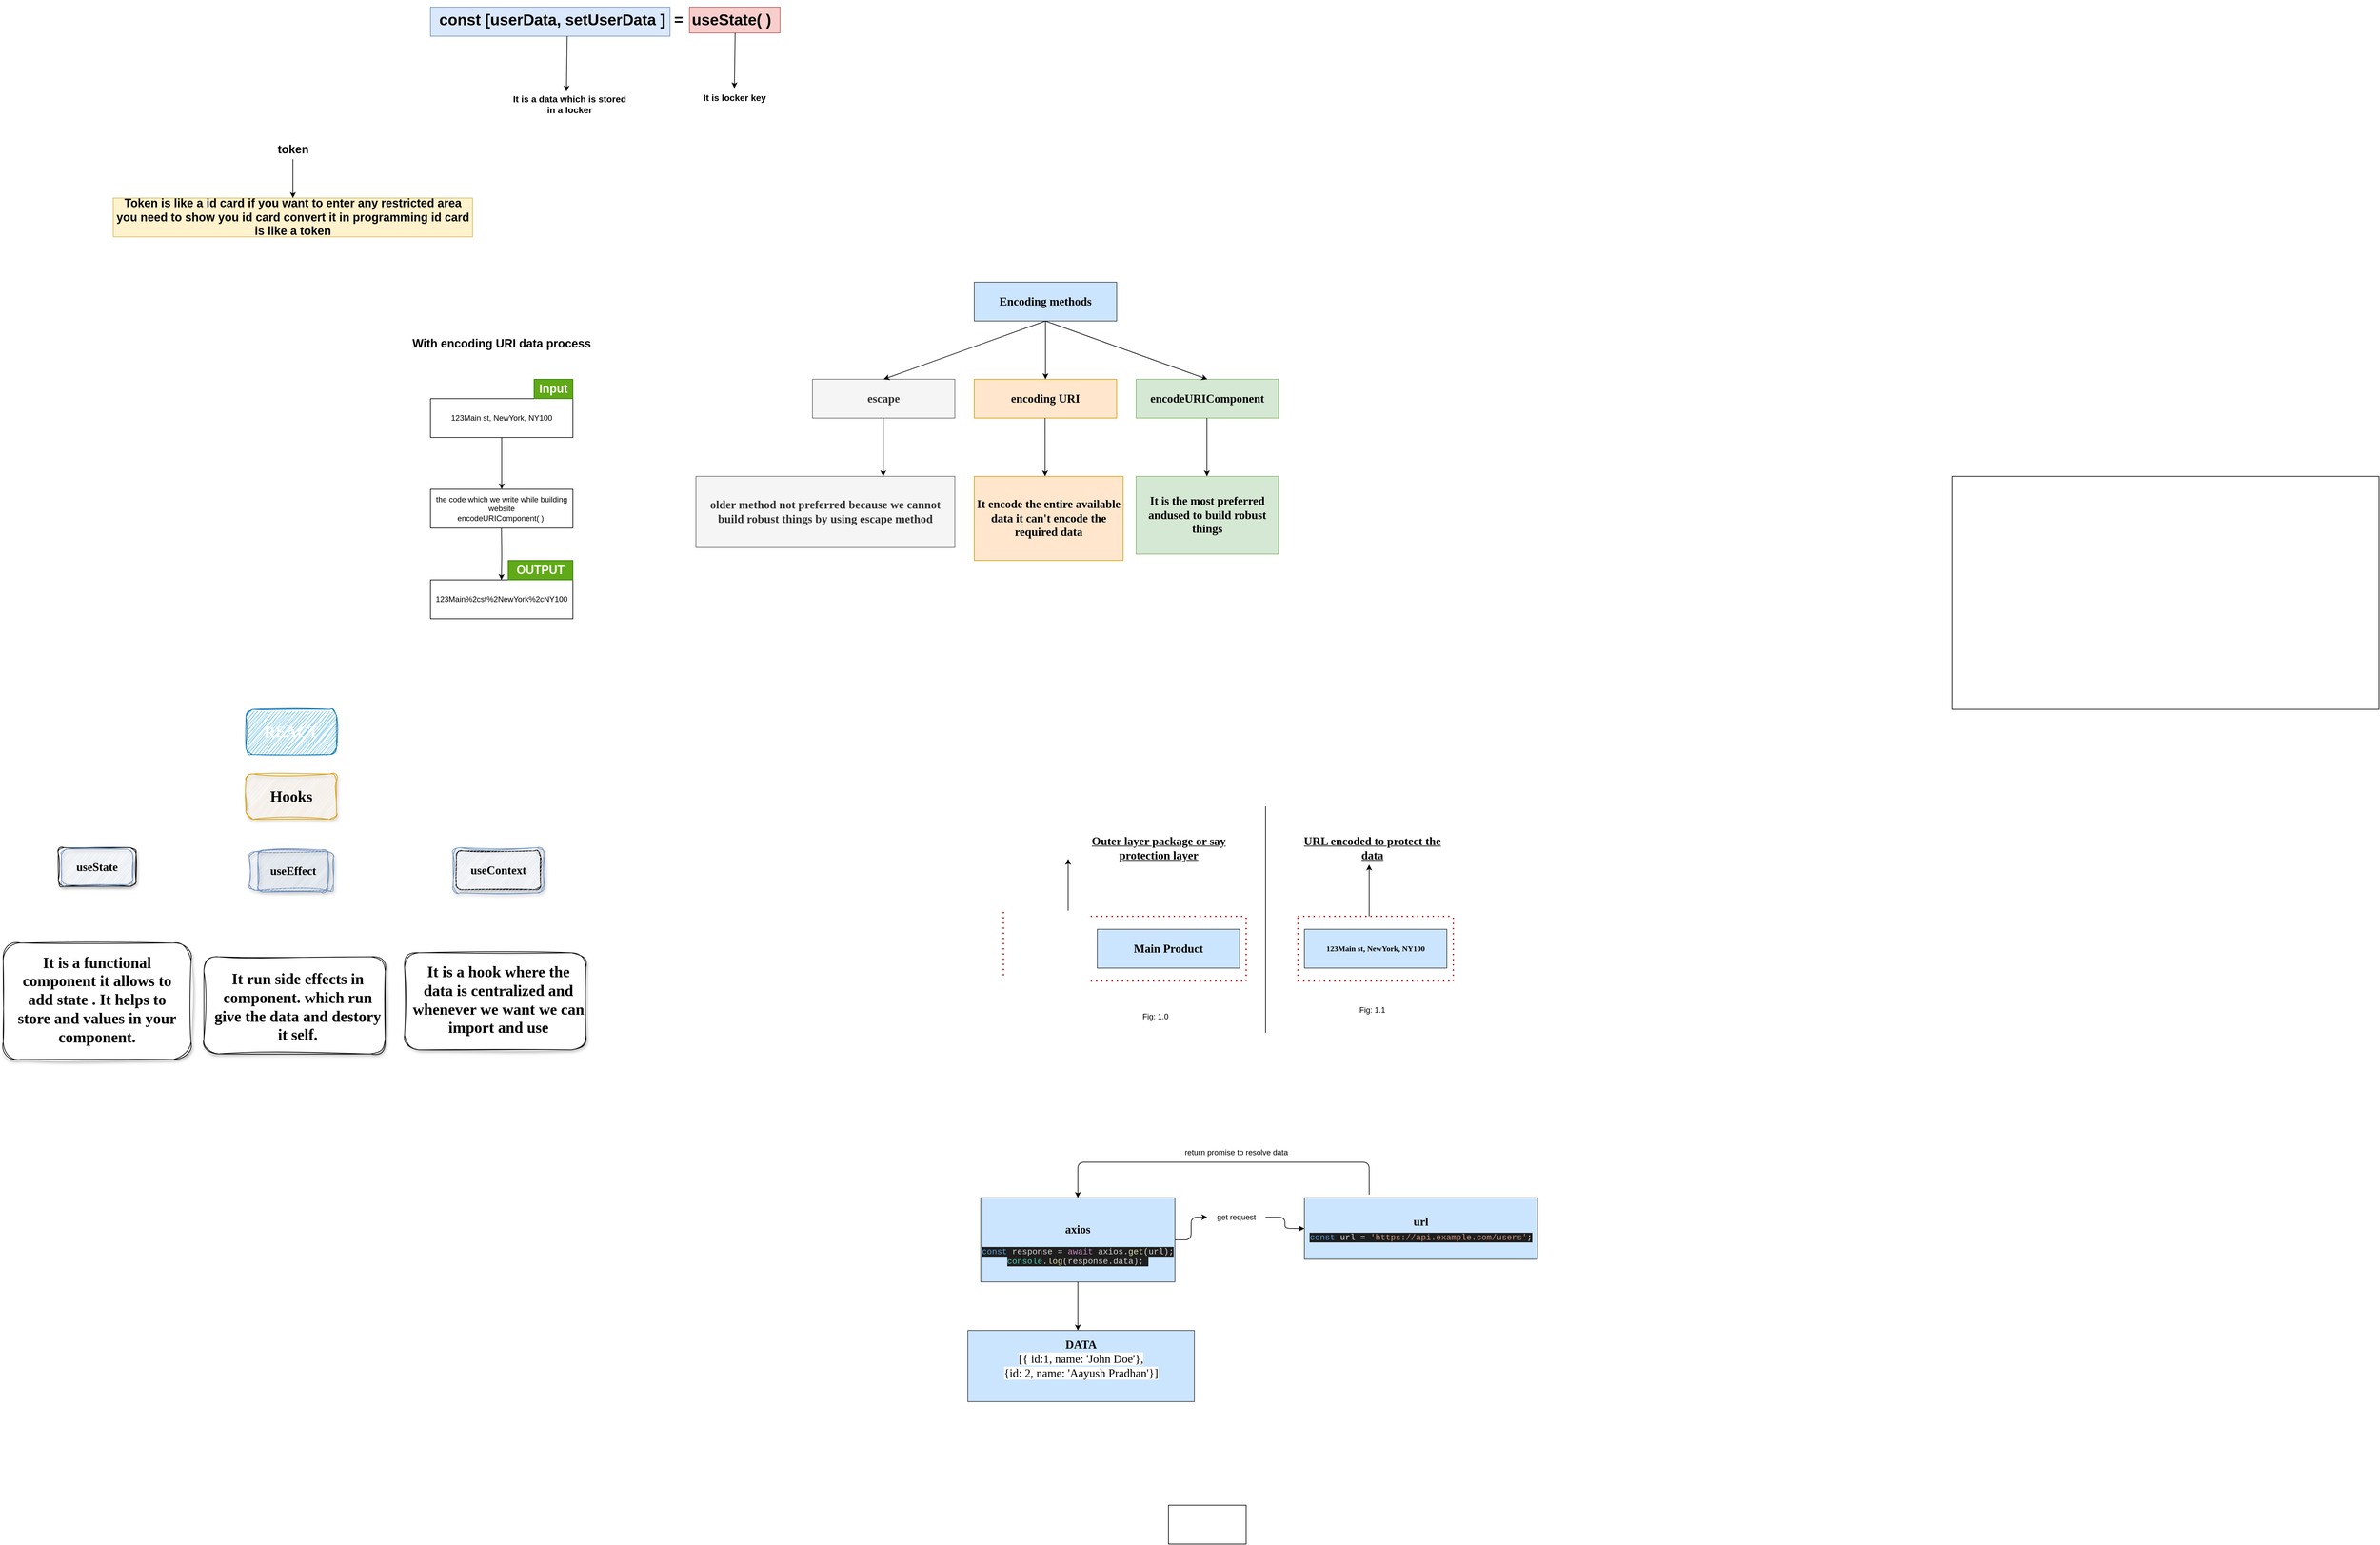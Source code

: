 <mxfile>
    <diagram id="iou6BsUan1P9kWlWmlEn" name="Page-1">
        <mxGraphModel dx="1914" dy="626" grid="1" gridSize="10" guides="1" tooltips="1" connect="1" arrows="1" fold="1" page="1" pageScale="1" pageWidth="850" pageHeight="1100" background="none" math="0" shadow="0">
            <root>
                <mxCell id="0"/>
                <mxCell id="1" parent="0"/>
                <mxCell id="7" value="" style="rounded=0;whiteSpace=wrap;html=1;fillColor=#dae8fc;strokeColor=#6c8ebf;" parent="1" vertex="1">
                    <mxGeometry x="190" y="135" width="370" height="45" as="geometry"/>
                </mxCell>
                <mxCell id="5" value="" style="rounded=0;whiteSpace=wrap;html=1;fillColor=#f8cecc;strokeColor=#b85450;" parent="1" vertex="1">
                    <mxGeometry x="590" y="135" width="140" height="40" as="geometry"/>
                </mxCell>
                <mxCell id="4" value="&lt;h1&gt;const [userData, setUserData ]&amp;nbsp; =&amp;nbsp; useState( )&lt;/h1&gt;" style="text;html=1;align=center;verticalAlign=middle;whiteSpace=wrap;rounded=0;" parent="1" vertex="1">
                    <mxGeometry x="190" y="130" width="540" height="50" as="geometry"/>
                </mxCell>
                <mxCell id="8" value="" style="endArrow=classic;html=1;exitX=0.391;exitY=1.093;exitDx=0;exitDy=0;exitPerimeter=0;" parent="1" edge="1">
                    <mxGeometry width="50" height="50" relative="1" as="geometry">
                        <mxPoint x="401.14" y="180.0" as="sourcePoint"/>
                        <mxPoint x="400" y="265.35" as="targetPoint"/>
                    </mxGeometry>
                </mxCell>
                <mxCell id="9" value="&lt;h3&gt;It is a data which is stored in a locker&lt;/h3&gt;" style="text;html=1;align=center;verticalAlign=middle;whiteSpace=wrap;rounded=0;" parent="1" vertex="1">
                    <mxGeometry x="310" y="270" width="190" height="30" as="geometry"/>
                </mxCell>
                <mxCell id="10" value="" style="endArrow=classic;html=1;exitX=0.391;exitY=1.093;exitDx=0;exitDy=0;exitPerimeter=0;" parent="1" edge="1">
                    <mxGeometry width="50" height="50" relative="1" as="geometry">
                        <mxPoint x="660.57" y="175.0" as="sourcePoint"/>
                        <mxPoint x="659.43" y="260.35" as="targetPoint"/>
                    </mxGeometry>
                </mxCell>
                <mxCell id="11" value="&lt;h3&gt;It is locker key&lt;/h3&gt;" style="text;html=1;align=center;verticalAlign=middle;whiteSpace=wrap;rounded=0;" parent="1" vertex="1">
                    <mxGeometry x="565" y="260" width="190" height="30" as="geometry"/>
                </mxCell>
                <mxCell id="14" value="&lt;h2&gt;Token is like a id card if you want to enter any restricted area you need to show you id card convert it in programming id card is like a token&lt;/h2&gt;" style="whiteSpace=wrap;html=1;fillColor=#fff2cc;strokeColor=#d6b656;" parent="1" vertex="1">
                    <mxGeometry x="-300" y="430" width="555" height="60" as="geometry"/>
                </mxCell>
                <mxCell id="17" value="" style="edgeStyle=none;html=1;" parent="1" source="15" target="14" edge="1">
                    <mxGeometry relative="1" as="geometry"/>
                </mxCell>
                <mxCell id="15" value="&lt;h2&gt;token&lt;/h2&gt;" style="text;html=1;align=center;verticalAlign=middle;whiteSpace=wrap;rounded=0;" parent="1" vertex="1">
                    <mxGeometry x="-52.5" y="340" width="60" height="30" as="geometry"/>
                </mxCell>
                <mxCell id="18" value="&lt;h2&gt;With encoding URI data process&lt;/h2&gt;" style="text;html=1;align=center;verticalAlign=middle;whiteSpace=wrap;rounded=0;" parent="1" vertex="1">
                    <mxGeometry x="150" y="640" width="300" height="30" as="geometry"/>
                </mxCell>
                <mxCell id="19" value="123Main st, NewYork, NY100" style="rounded=0;whiteSpace=wrap;html=1;" parent="1" vertex="1">
                    <mxGeometry x="190" y="740" width="220" height="60" as="geometry"/>
                </mxCell>
                <mxCell id="20" value="&lt;h2&gt;Input&lt;/h2&gt;" style="text;html=1;align=center;verticalAlign=middle;whiteSpace=wrap;rounded=0;fillColor=#60a917;fontColor=#ffffff;strokeColor=#2D7600;" parent="1" vertex="1">
                    <mxGeometry x="350" y="710" width="60" height="30" as="geometry"/>
                </mxCell>
                <mxCell id="21" value="" style="endArrow=classic;html=1;exitX=0.5;exitY=1;exitDx=0;exitDy=0;" parent="1" source="19" edge="1">
                    <mxGeometry width="50" height="50" relative="1" as="geometry">
                        <mxPoint x="390" y="830" as="sourcePoint"/>
                        <mxPoint x="300" y="880" as="targetPoint"/>
                    </mxGeometry>
                </mxCell>
                <mxCell id="22" value="the code which we write while building website&lt;div&gt;encodeURIComponent( )&amp;nbsp;&lt;/div&gt;" style="rounded=0;whiteSpace=wrap;html=1;" parent="1" vertex="1">
                    <mxGeometry x="190" y="880" width="220" height="60" as="geometry"/>
                </mxCell>
                <mxCell id="23" value="" style="endArrow=classic;html=1;exitX=0.5;exitY=1;exitDx=0;exitDy=0;" parent="1" edge="1">
                    <mxGeometry width="50" height="50" relative="1" as="geometry">
                        <mxPoint x="299.62" y="940" as="sourcePoint"/>
                        <mxPoint x="299.62" y="1020" as="targetPoint"/>
                        <Array as="points">
                            <mxPoint x="300.12" y="980"/>
                        </Array>
                    </mxGeometry>
                </mxCell>
                <mxCell id="24" value="123Main%2cst%2NewYork%2cNY100" style="rounded=0;whiteSpace=wrap;html=1;" parent="1" vertex="1">
                    <mxGeometry x="190" y="1020" width="220" height="60" as="geometry"/>
                </mxCell>
                <mxCell id="25" value="" style="whiteSpace=wrap;html=1;" parent="1" vertex="1">
                    <mxGeometry x="2540" y="860" width="660" height="360" as="geometry"/>
                </mxCell>
                <mxCell id="26" value="&lt;h2&gt;OUTPUT&lt;/h2&gt;" style="text;html=1;align=center;verticalAlign=middle;whiteSpace=wrap;rounded=0;fillColor=#60a917;fontColor=#ffffff;strokeColor=#2D7600;" parent="1" vertex="1">
                    <mxGeometry x="310" y="990" width="100" height="30" as="geometry"/>
                </mxCell>
                <mxCell id="27" value="&lt;h2&gt;Encoding methods&lt;/h2&gt;" style="rounded=0;whiteSpace=wrap;html=1;fillColor=#cce5ff;strokeColor=#36393d;fontFamily=Comic Sans MS;" parent="1" vertex="1">
                    <mxGeometry x="1030" y="560" width="220" height="60" as="geometry"/>
                </mxCell>
                <mxCell id="28" value="&lt;h2&gt;escape&lt;/h2&gt;" style="rounded=0;whiteSpace=wrap;html=1;fillColor=#f5f5f5;fontColor=#333333;strokeColor=#666666;fontFamily=Comic Sans MS;" parent="1" vertex="1">
                    <mxGeometry x="780" y="710" width="220" height="60" as="geometry"/>
                </mxCell>
                <mxCell id="29" value="&lt;h2&gt;encoding URI&lt;/h2&gt;" style="rounded=0;whiteSpace=wrap;html=1;fillColor=#ffe6cc;strokeColor=#d79b00;fontFamily=Comic Sans MS;" parent="1" vertex="1">
                    <mxGeometry x="1030" y="710" width="220" height="60" as="geometry"/>
                </mxCell>
                <mxCell id="30" value="&lt;h2&gt;encodeURIComponent&lt;/h2&gt;" style="rounded=0;whiteSpace=wrap;html=1;fillColor=#d5e8d4;strokeColor=#82b366;fontFamily=Comic Sans MS;" parent="1" vertex="1">
                    <mxGeometry x="1280" y="710" width="220" height="60" as="geometry"/>
                </mxCell>
                <mxCell id="31" value="" style="endArrow=classic;html=1;exitX=0.5;exitY=1;exitDx=0;exitDy=0;entryX=0.5;entryY=0;entryDx=0;entryDy=0;" parent="1" source="27" target="28" edge="1">
                    <mxGeometry width="50" height="50" relative="1" as="geometry">
                        <mxPoint x="1050" y="800" as="sourcePoint"/>
                        <mxPoint x="1100" y="750" as="targetPoint"/>
                    </mxGeometry>
                </mxCell>
                <mxCell id="32" value="" style="endArrow=classic;html=1;entryX=0.5;entryY=0;entryDx=0;entryDy=0;" parent="1" target="29" edge="1">
                    <mxGeometry width="50" height="50" relative="1" as="geometry">
                        <mxPoint x="1140" y="620" as="sourcePoint"/>
                        <mxPoint x="1100" y="750" as="targetPoint"/>
                    </mxGeometry>
                </mxCell>
                <mxCell id="34" value="" style="endArrow=classic;html=1;entryX=0.5;entryY=0;entryDx=0;entryDy=0;exitX=0.5;exitY=1;exitDx=0;exitDy=0;" parent="1" source="27" target="30" edge="1">
                    <mxGeometry width="50" height="50" relative="1" as="geometry">
                        <mxPoint x="1150" y="630" as="sourcePoint"/>
                        <mxPoint x="1150" y="720" as="targetPoint"/>
                    </mxGeometry>
                </mxCell>
                <mxCell id="35" value="" style="endArrow=classic;html=1;entryX=0.5;entryY=0;entryDx=0;entryDy=0;" parent="1" edge="1">
                    <mxGeometry width="50" height="50" relative="1" as="geometry">
                        <mxPoint x="889.38" y="770" as="sourcePoint"/>
                        <mxPoint x="889.38" y="860" as="targetPoint"/>
                    </mxGeometry>
                </mxCell>
                <mxCell id="36" value="" style="endArrow=classic;html=1;entryX=0.5;entryY=0;entryDx=0;entryDy=0;" parent="1" edge="1">
                    <mxGeometry width="50" height="50" relative="1" as="geometry">
                        <mxPoint x="1139.38" y="770" as="sourcePoint"/>
                        <mxPoint x="1139.38" y="860" as="targetPoint"/>
                    </mxGeometry>
                </mxCell>
                <mxCell id="37" value="" style="endArrow=classic;html=1;entryX=0.5;entryY=0;entryDx=0;entryDy=0;" parent="1" edge="1">
                    <mxGeometry width="50" height="50" relative="1" as="geometry">
                        <mxPoint x="1389.38" y="770" as="sourcePoint"/>
                        <mxPoint x="1389.38" y="860" as="targetPoint"/>
                    </mxGeometry>
                </mxCell>
                <mxCell id="38" value="&lt;h2&gt;older method not preferred because we cannot build robust things by using escape method&lt;/h2&gt;" style="rounded=0;whiteSpace=wrap;html=1;fillColor=#f5f5f5;fontColor=#333333;strokeColor=#666666;fontFamily=Comic Sans MS;" parent="1" vertex="1">
                    <mxGeometry x="600" y="860" width="400" height="110" as="geometry"/>
                </mxCell>
                <mxCell id="39" value="&lt;h2&gt;It encode the entire available data it can&#39;t encode the required data&lt;/h2&gt;" style="rounded=0;whiteSpace=wrap;html=1;fillColor=#ffe6cc;strokeColor=#d79b00;fontFamily=Comic Sans MS;" parent="1" vertex="1">
                    <mxGeometry x="1030" y="860" width="230" height="130" as="geometry"/>
                </mxCell>
                <mxCell id="40" value="&lt;h2&gt;It is the most preferred andused to build robust things&lt;/h2&gt;" style="rounded=0;whiteSpace=wrap;html=1;fillColor=#d5e8d4;strokeColor=#82b366;fontFamily=Comic Sans MS;" parent="1" vertex="1">
                    <mxGeometry x="1280" y="860" width="220" height="120" as="geometry"/>
                </mxCell>
                <mxCell id="41" value="&lt;h2&gt;Main Product&lt;/h2&gt;" style="rounded=0;whiteSpace=wrap;html=1;fillColor=#cce5ff;strokeColor=#36393d;fontFamily=Comic Sans MS;" parent="1" vertex="1">
                    <mxGeometry x="1220" y="1560" width="220" height="60" as="geometry"/>
                </mxCell>
                <mxCell id="43" value="" style="endArrow=none;dashed=1;html=1;dashPattern=1 3;strokeWidth=2;fillColor=#e51400;strokeColor=#B20000;" parent="1" edge="1">
                    <mxGeometry width="50" height="50" relative="1" as="geometry">
                        <mxPoint x="1210" y="1540" as="sourcePoint"/>
                        <mxPoint x="1450" y="1540" as="targetPoint"/>
                    </mxGeometry>
                </mxCell>
                <mxCell id="44" value="" style="endArrow=none;dashed=1;html=1;dashPattern=1 3;strokeWidth=2;fillColor=#e51400;strokeColor=#B20000;" parent="1" edge="1">
                    <mxGeometry width="50" height="50" relative="1" as="geometry">
                        <mxPoint x="1075" y="1631.25" as="sourcePoint"/>
                        <mxPoint x="1075" y="1531.25" as="targetPoint"/>
                    </mxGeometry>
                </mxCell>
                <mxCell id="45" value="" style="endArrow=none;dashed=1;html=1;dashPattern=1 3;strokeWidth=2;fillColor=#e51400;strokeColor=#B20000;" parent="1" edge="1">
                    <mxGeometry width="50" height="50" relative="1" as="geometry">
                        <mxPoint x="1210" y="1640" as="sourcePoint"/>
                        <mxPoint x="1450" y="1640" as="targetPoint"/>
                    </mxGeometry>
                </mxCell>
                <mxCell id="47" value="" style="endArrow=none;dashed=1;html=1;dashPattern=1 3;strokeWidth=2;fillColor=#e51400;strokeColor=#B20000;" parent="1" edge="1">
                    <mxGeometry width="50" height="50" relative="1" as="geometry">
                        <mxPoint x="1450" y="1640" as="sourcePoint"/>
                        <mxPoint x="1450" y="1540" as="targetPoint"/>
                    </mxGeometry>
                </mxCell>
                <mxCell id="49" value="" style="endArrow=classic;html=1;" parent="1" edge="1">
                    <mxGeometry width="50" height="50" relative="1" as="geometry">
                        <mxPoint x="1175" y="1531.25" as="sourcePoint"/>
                        <mxPoint x="1175" y="1451.25" as="targetPoint"/>
                    </mxGeometry>
                </mxCell>
                <mxCell id="50" value="&lt;h2&gt;&lt;font face=&quot;Lucida Console&quot;&gt;&lt;u&gt;Outer layer package or say protection layer&lt;/u&gt;&lt;/font&gt;&lt;/h2&gt;" style="text;html=1;align=center;verticalAlign=middle;whiteSpace=wrap;rounded=0;" parent="1" vertex="1">
                    <mxGeometry x="1190" y="1420" width="250" height="30" as="geometry"/>
                </mxCell>
                <mxCell id="53" value="&lt;h5&gt;&lt;span style=&quot;font-size: 12px;&quot;&gt;&lt;font face=&quot;Comic Sans MS&quot;&gt;123Main st, NewYork, NY100&lt;/font&gt;&lt;/span&gt;&lt;/h5&gt;" style="rounded=0;whiteSpace=wrap;html=1;fillColor=#cce5ff;strokeColor=#36393d;fontFamily=Comic Sans MS;labelBackgroundColor=none;" parent="1" vertex="1">
                    <mxGeometry x="1540" y="1560" width="220" height="60" as="geometry"/>
                </mxCell>
                <mxCell id="54" value="" style="endArrow=none;dashed=1;html=1;dashPattern=1 3;strokeWidth=2;fillColor=#e51400;strokeColor=#B20000;" parent="1" edge="1">
                    <mxGeometry width="50" height="50" relative="1" as="geometry">
                        <mxPoint x="1530" y="1540" as="sourcePoint"/>
                        <mxPoint x="1770" y="1540" as="targetPoint"/>
                    </mxGeometry>
                </mxCell>
                <mxCell id="55" value="" style="endArrow=none;dashed=1;html=1;dashPattern=1 3;strokeWidth=2;fillColor=#e51400;strokeColor=#B20000;" parent="1" edge="1">
                    <mxGeometry width="50" height="50" relative="1" as="geometry">
                        <mxPoint x="1530" y="1640" as="sourcePoint"/>
                        <mxPoint x="1530" y="1540" as="targetPoint"/>
                    </mxGeometry>
                </mxCell>
                <mxCell id="56" value="" style="endArrow=none;dashed=1;html=1;dashPattern=1 3;strokeWidth=2;fillColor=#e51400;strokeColor=#B20000;" parent="1" edge="1">
                    <mxGeometry width="50" height="50" relative="1" as="geometry">
                        <mxPoint x="1530" y="1640" as="sourcePoint"/>
                        <mxPoint x="1770" y="1640" as="targetPoint"/>
                    </mxGeometry>
                </mxCell>
                <mxCell id="57" value="" style="endArrow=none;dashed=1;html=1;dashPattern=1 3;strokeWidth=2;fillColor=#e51400;strokeColor=#B20000;" parent="1" edge="1">
                    <mxGeometry width="50" height="50" relative="1" as="geometry">
                        <mxPoint x="1770" y="1640" as="sourcePoint"/>
                        <mxPoint x="1770" y="1540" as="targetPoint"/>
                    </mxGeometry>
                </mxCell>
                <mxCell id="58" value="" style="endArrow=classic;html=1;" parent="1" edge="1">
                    <mxGeometry width="50" height="50" relative="1" as="geometry">
                        <mxPoint x="1640" y="1540" as="sourcePoint"/>
                        <mxPoint x="1640" y="1460" as="targetPoint"/>
                    </mxGeometry>
                </mxCell>
                <mxCell id="59" value="&lt;h2&gt;&lt;font face=&quot;Lucida Console&quot;&gt;&lt;u&gt;URL encoded to protect the data&lt;/u&gt;&lt;/font&gt;&lt;/h2&gt;" style="text;html=1;align=center;verticalAlign=middle;whiteSpace=wrap;rounded=0;" parent="1" vertex="1">
                    <mxGeometry x="1520" y="1420" width="250" height="30" as="geometry"/>
                </mxCell>
                <mxCell id="60" value="" style="endArrow=none;html=1;" parent="1" edge="1">
                    <mxGeometry width="50" height="50" relative="1" as="geometry">
                        <mxPoint x="1480" y="1720" as="sourcePoint"/>
                        <mxPoint x="1480" y="1370" as="targetPoint"/>
                    </mxGeometry>
                </mxCell>
                <mxCell id="61" value="Fig: 1.0" style="text;html=1;align=center;verticalAlign=middle;whiteSpace=wrap;rounded=0;" parent="1" vertex="1">
                    <mxGeometry x="1280" y="1680" width="60" height="30" as="geometry"/>
                </mxCell>
                <mxCell id="62" value="Fig: 1.1" style="text;html=1;align=center;verticalAlign=middle;whiteSpace=wrap;rounded=0;" parent="1" vertex="1">
                    <mxGeometry x="1615" y="1670" width="60" height="30" as="geometry"/>
                </mxCell>
                <mxCell id="66" value="" style="html=1;strokeColor=default;edgeStyle=elbowEdgeStyle;" parent="1" source="67" target="65" edge="1">
                    <mxGeometry relative="1" as="geometry"/>
                </mxCell>
                <mxCell id="63" value="&lt;h2&gt;axios&lt;/h2&gt;&lt;div&gt;&lt;span style=&quot;box-sizing: border-box; border-width: 0px; border-style: solid; border-color: rgb(192, 193, 198); --tw-border-spacing-x: 0; --tw-border-spacing-y: 0; --tw-translate-x: 0; --tw-translate-y: 0; --tw-rotate: 0; --tw-skew-x: 0; --tw-skew-y: 0; --tw-scale-x: 1; --tw-scale-y: 1; --tw-pan-x: ; --tw-pan-y: ; --tw-pinch-zoom: ; --tw-scroll-snap-strictness: proximity; --tw-gradient-from-position: ; --tw-gradient-via-position: ; --tw-gradient-to-position: ; --tw-ordinal: ; --tw-slashed-zero: ; --tw-numeric-figure: ; --tw-numeric-spacing: ; --tw-numeric-fraction: ; --tw-ring-inset: ; --tw-ring-offset-width: 0px; --tw-ring-offset-color: #fff; --tw-ring-color: rgba(67, 128, 180, 0.5); --tw-ring-offset-shadow: 0 0 rgba(0,0,0,0); --tw-ring-shadow: 0 0 rgba(0,0,0,0); --tw-shadow: 0 0 rgba(0,0,0,0); --tw-shadow-colored: 0 0 rgba(0,0,0,0); --tw-blur: ; --tw-brightness: ; --tw-contrast: ; --tw-grayscale: ; --tw-hue-rotate: ; --tw-invert: ; --tw-saturate: ; --tw-sepia: ; --tw-drop-shadow: ; --tw-backdrop-blur: ; --tw-backdrop-brightness: ; --tw-backdrop-contrast: ; --tw-backdrop-grayscale: ; --tw-backdrop-hue-rotate: ; --tw-backdrop-invert: ; --tw-backdrop-opacity: ; --tw-backdrop-saturate: ; --tw-backdrop-sepia: ; --tw-contain-size: ; --tw-contain-layout: ; --tw-contain-paint: ; --tw-contain-style: ; font-family: Menlo, Monaco, Consolas, &amp;quot;Andale Mono&amp;quot;, &amp;quot;Ubuntu Mono&amp;quot;, &amp;quot;Courier New&amp;quot;, monospace; font-size: 13.008px; text-align: left; white-space: pre; background-color: rgb(30, 30, 30); color: rgb(86, 156, 214);&quot; class=&quot;token&quot;&gt;const&lt;/span&gt;&lt;span style=&quot;box-sizing: border-box; border-width: 0px; border-style: solid; border-color: rgb(192, 193, 198); --tw-border-spacing-x: 0; --tw-border-spacing-y: 0; --tw-translate-x: 0; --tw-translate-y: 0; --tw-rotate: 0; --tw-skew-x: 0; --tw-skew-y: 0; --tw-scale-x: 1; --tw-scale-y: 1; --tw-pan-x: ; --tw-pan-y: ; --tw-pinch-zoom: ; --tw-scroll-snap-strictness: proximity; --tw-gradient-from-position: ; --tw-gradient-via-position: ; --tw-gradient-to-position: ; --tw-ordinal: ; --tw-slashed-zero: ; --tw-numeric-figure: ; --tw-numeric-spacing: ; --tw-numeric-fraction: ; --tw-ring-inset: ; --tw-ring-offset-width: 0px; --tw-ring-offset-color: #fff; --tw-ring-color: rgba(67, 128, 180, 0.5); --tw-ring-offset-shadow: 0 0 rgba(0,0,0,0); --tw-ring-shadow: 0 0 rgba(0,0,0,0); --tw-shadow: 0 0 rgba(0,0,0,0); --tw-shadow-colored: 0 0 rgba(0,0,0,0); --tw-blur: ; --tw-brightness: ; --tw-contrast: ; --tw-grayscale: ; --tw-hue-rotate: ; --tw-invert: ; --tw-saturate: ; --tw-sepia: ; --tw-drop-shadow: ; --tw-backdrop-blur: ; --tw-backdrop-brightness: ; --tw-backdrop-contrast: ; --tw-backdrop-grayscale: ; --tw-backdrop-hue-rotate: ; --tw-backdrop-invert: ; --tw-backdrop-opacity: ; --tw-backdrop-saturate: ; --tw-backdrop-sepia: ; --tw-contain-size: ; --tw-contain-layout: ; --tw-contain-paint: ; --tw-contain-style: ; color: rgb(212, 212, 212); font-family: Menlo, Monaco, Consolas, &amp;quot;Andale Mono&amp;quot;, &amp;quot;Ubuntu Mono&amp;quot;, &amp;quot;Courier New&amp;quot;, monospace; font-size: 13.008px; text-align: left; white-space: pre; background-color: rgb(30, 30, 30);&quot;&gt; response &lt;/span&gt;&lt;span style=&quot;box-sizing: border-box; border-width: 0px; border-style: solid; border-color: rgb(192, 193, 198); --tw-border-spacing-x: 0; --tw-border-spacing-y: 0; --tw-translate-x: 0; --tw-translate-y: 0; --tw-rotate: 0; --tw-skew-x: 0; --tw-skew-y: 0; --tw-scale-x: 1; --tw-scale-y: 1; --tw-pan-x: ; --tw-pan-y: ; --tw-pinch-zoom: ; --tw-scroll-snap-strictness: proximity; --tw-gradient-from-position: ; --tw-gradient-via-position: ; --tw-gradient-to-position: ; --tw-ordinal: ; --tw-slashed-zero: ; --tw-numeric-figure: ; --tw-numeric-spacing: ; --tw-numeric-fraction: ; --tw-ring-inset: ; --tw-ring-offset-width: 0px; --tw-ring-offset-color: #fff; --tw-ring-color: rgba(67, 128, 180, 0.5); --tw-ring-offset-shadow: 0 0 rgba(0,0,0,0); --tw-ring-shadow: 0 0 rgba(0,0,0,0); --tw-shadow: 0 0 rgba(0,0,0,0); --tw-shadow-colored: 0 0 rgba(0,0,0,0); --tw-blur: ; --tw-brightness: ; --tw-contrast: ; --tw-grayscale: ; --tw-hue-rotate: ; --tw-invert: ; --tw-saturate: ; --tw-sepia: ; --tw-drop-shadow: ; --tw-backdrop-blur: ; --tw-backdrop-brightness: ; --tw-backdrop-contrast: ; --tw-backdrop-grayscale: ; --tw-backdrop-hue-rotate: ; --tw-backdrop-invert: ; --tw-backdrop-opacity: ; --tw-backdrop-saturate: ; --tw-backdrop-sepia: ; --tw-contain-size: ; --tw-contain-layout: ; --tw-contain-paint: ; --tw-contain-style: ; color: rgb(212, 212, 212); font-family: Menlo, Monaco, Consolas, &amp;quot;Andale Mono&amp;quot;, &amp;quot;Ubuntu Mono&amp;quot;, &amp;quot;Courier New&amp;quot;, monospace; font-size: 13.008px; text-align: left; white-space: pre; background-color: rgb(30, 30, 30);&quot; class=&quot;token&quot;&gt;=&lt;/span&gt;&lt;span style=&quot;box-sizing: border-box; border-width: 0px; border-style: solid; border-color: rgb(192, 193, 198); --tw-border-spacing-x: 0; --tw-border-spacing-y: 0; --tw-translate-x: 0; --tw-translate-y: 0; --tw-rotate: 0; --tw-skew-x: 0; --tw-skew-y: 0; --tw-scale-x: 1; --tw-scale-y: 1; --tw-pan-x: ; --tw-pan-y: ; --tw-pinch-zoom: ; --tw-scroll-snap-strictness: proximity; --tw-gradient-from-position: ; --tw-gradient-via-position: ; --tw-gradient-to-position: ; --tw-ordinal: ; --tw-slashed-zero: ; --tw-numeric-figure: ; --tw-numeric-spacing: ; --tw-numeric-fraction: ; --tw-ring-inset: ; --tw-ring-offset-width: 0px; --tw-ring-offset-color: #fff; --tw-ring-color: rgba(67, 128, 180, 0.5); --tw-ring-offset-shadow: 0 0 rgba(0,0,0,0); --tw-ring-shadow: 0 0 rgba(0,0,0,0); --tw-shadow: 0 0 rgba(0,0,0,0); --tw-shadow-colored: 0 0 rgba(0,0,0,0); --tw-blur: ; --tw-brightness: ; --tw-contrast: ; --tw-grayscale: ; --tw-hue-rotate: ; --tw-invert: ; --tw-saturate: ; --tw-sepia: ; --tw-drop-shadow: ; --tw-backdrop-blur: ; --tw-backdrop-brightness: ; --tw-backdrop-contrast: ; --tw-backdrop-grayscale: ; --tw-backdrop-hue-rotate: ; --tw-backdrop-invert: ; --tw-backdrop-opacity: ; --tw-backdrop-saturate: ; --tw-backdrop-sepia: ; --tw-contain-size: ; --tw-contain-layout: ; --tw-contain-paint: ; --tw-contain-style: ; color: rgb(212, 212, 212); font-family: Menlo, Monaco, Consolas, &amp;quot;Andale Mono&amp;quot;, &amp;quot;Ubuntu Mono&amp;quot;, &amp;quot;Courier New&amp;quot;, monospace; font-size: 13.008px; text-align: left; white-space: pre; background-color: rgb(30, 30, 30);&quot;&gt; &lt;/span&gt;&lt;span style=&quot;box-sizing: border-box; border-width: 0px; border-style: solid; border-color: rgb(192, 193, 198); --tw-border-spacing-x: 0; --tw-border-spacing-y: 0; --tw-translate-x: 0; --tw-translate-y: 0; --tw-rotate: 0; --tw-skew-x: 0; --tw-skew-y: 0; --tw-scale-x: 1; --tw-scale-y: 1; --tw-pan-x: ; --tw-pan-y: ; --tw-pinch-zoom: ; --tw-scroll-snap-strictness: proximity; --tw-gradient-from-position: ; --tw-gradient-via-position: ; --tw-gradient-to-position: ; --tw-ordinal: ; --tw-slashed-zero: ; --tw-numeric-figure: ; --tw-numeric-spacing: ; --tw-numeric-fraction: ; --tw-ring-inset: ; --tw-ring-offset-width: 0px; --tw-ring-offset-color: #fff; --tw-ring-color: rgba(67, 128, 180, 0.5); --tw-ring-offset-shadow: 0 0 rgba(0,0,0,0); --tw-ring-shadow: 0 0 rgba(0,0,0,0); --tw-shadow: 0 0 rgba(0,0,0,0); --tw-shadow-colored: 0 0 rgba(0,0,0,0); --tw-blur: ; --tw-brightness: ; --tw-contrast: ; --tw-grayscale: ; --tw-hue-rotate: ; --tw-invert: ; --tw-saturate: ; --tw-sepia: ; --tw-drop-shadow: ; --tw-backdrop-blur: ; --tw-backdrop-brightness: ; --tw-backdrop-contrast: ; --tw-backdrop-grayscale: ; --tw-backdrop-hue-rotate: ; --tw-backdrop-invert: ; --tw-backdrop-opacity: ; --tw-backdrop-saturate: ; --tw-backdrop-sepia: ; --tw-contain-size: ; --tw-contain-layout: ; --tw-contain-paint: ; --tw-contain-style: ; font-family: Menlo, Monaco, Consolas, &amp;quot;Andale Mono&amp;quot;, &amp;quot;Ubuntu Mono&amp;quot;, &amp;quot;Courier New&amp;quot;, monospace; font-size: 13.008px; text-align: left; white-space: pre; background-color: rgb(30, 30, 30); color: rgb(197, 134, 192);&quot; class=&quot;token&quot;&gt;await&lt;/span&gt;&lt;span style=&quot;box-sizing: border-box; border-width: 0px; border-style: solid; border-color: rgb(192, 193, 198); --tw-border-spacing-x: 0; --tw-border-spacing-y: 0; --tw-translate-x: 0; --tw-translate-y: 0; --tw-rotate: 0; --tw-skew-x: 0; --tw-skew-y: 0; --tw-scale-x: 1; --tw-scale-y: 1; --tw-pan-x: ; --tw-pan-y: ; --tw-pinch-zoom: ; --tw-scroll-snap-strictness: proximity; --tw-gradient-from-position: ; --tw-gradient-via-position: ; --tw-gradient-to-position: ; --tw-ordinal: ; --tw-slashed-zero: ; --tw-numeric-figure: ; --tw-numeric-spacing: ; --tw-numeric-fraction: ; --tw-ring-inset: ; --tw-ring-offset-width: 0px; --tw-ring-offset-color: #fff; --tw-ring-color: rgba(67, 128, 180, 0.5); --tw-ring-offset-shadow: 0 0 rgba(0,0,0,0); --tw-ring-shadow: 0 0 rgba(0,0,0,0); --tw-shadow: 0 0 rgba(0,0,0,0); --tw-shadow-colored: 0 0 rgba(0,0,0,0); --tw-blur: ; --tw-brightness: ; --tw-contrast: ; --tw-grayscale: ; --tw-hue-rotate: ; --tw-invert: ; --tw-saturate: ; --tw-sepia: ; --tw-drop-shadow: ; --tw-backdrop-blur: ; --tw-backdrop-brightness: ; --tw-backdrop-contrast: ; --tw-backdrop-grayscale: ; --tw-backdrop-hue-rotate: ; --tw-backdrop-invert: ; --tw-backdrop-opacity: ; --tw-backdrop-saturate: ; --tw-backdrop-sepia: ; --tw-contain-size: ; --tw-contain-layout: ; --tw-contain-paint: ; --tw-contain-style: ; color: rgb(212, 212, 212); font-family: Menlo, Monaco, Consolas, &amp;quot;Andale Mono&amp;quot;, &amp;quot;Ubuntu Mono&amp;quot;, &amp;quot;Courier New&amp;quot;, monospace; font-size: 13.008px; text-align: left; white-space: pre; background-color: rgb(30, 30, 30);&quot;&gt; axios&lt;/span&gt;&lt;span style=&quot;box-sizing: border-box; border-width: 0px; border-style: solid; border-color: rgb(192, 193, 198); --tw-border-spacing-x: 0; --tw-border-spacing-y: 0; --tw-translate-x: 0; --tw-translate-y: 0; --tw-rotate: 0; --tw-skew-x: 0; --tw-skew-y: 0; --tw-scale-x: 1; --tw-scale-y: 1; --tw-pan-x: ; --tw-pan-y: ; --tw-pinch-zoom: ; --tw-scroll-snap-strictness: proximity; --tw-gradient-from-position: ; --tw-gradient-via-position: ; --tw-gradient-to-position: ; --tw-ordinal: ; --tw-slashed-zero: ; --tw-numeric-figure: ; --tw-numeric-spacing: ; --tw-numeric-fraction: ; --tw-ring-inset: ; --tw-ring-offset-width: 0px; --tw-ring-offset-color: #fff; --tw-ring-color: rgba(67, 128, 180, 0.5); --tw-ring-offset-shadow: 0 0 rgba(0,0,0,0); --tw-ring-shadow: 0 0 rgba(0,0,0,0); --tw-shadow: 0 0 rgba(0,0,0,0); --tw-shadow-colored: 0 0 rgba(0,0,0,0); --tw-blur: ; --tw-brightness: ; --tw-contrast: ; --tw-grayscale: ; --tw-hue-rotate: ; --tw-invert: ; --tw-saturate: ; --tw-sepia: ; --tw-drop-shadow: ; --tw-backdrop-blur: ; --tw-backdrop-brightness: ; --tw-backdrop-contrast: ; --tw-backdrop-grayscale: ; --tw-backdrop-hue-rotate: ; --tw-backdrop-invert: ; --tw-backdrop-opacity: ; --tw-backdrop-saturate: ; --tw-backdrop-sepia: ; --tw-contain-size: ; --tw-contain-layout: ; --tw-contain-paint: ; --tw-contain-style: ; color: rgb(212, 212, 212); font-family: Menlo, Monaco, Consolas, &amp;quot;Andale Mono&amp;quot;, &amp;quot;Ubuntu Mono&amp;quot;, &amp;quot;Courier New&amp;quot;, monospace; font-size: 13.008px; text-align: left; white-space: pre; background-color: rgb(30, 30, 30);&quot; class=&quot;token&quot;&gt;.&lt;/span&gt;&lt;span style=&quot;box-sizing: border-box; border-width: 0px; border-style: solid; border-color: rgb(192, 193, 198); --tw-border-spacing-x: 0; --tw-border-spacing-y: 0; --tw-translate-x: 0; --tw-translate-y: 0; --tw-rotate: 0; --tw-skew-x: 0; --tw-skew-y: 0; --tw-scale-x: 1; --tw-scale-y: 1; --tw-pan-x: ; --tw-pan-y: ; --tw-pinch-zoom: ; --tw-scroll-snap-strictness: proximity; --tw-gradient-from-position: ; --tw-gradient-via-position: ; --tw-gradient-to-position: ; --tw-ordinal: ; --tw-slashed-zero: ; --tw-numeric-figure: ; --tw-numeric-spacing: ; --tw-numeric-fraction: ; --tw-ring-inset: ; --tw-ring-offset-width: 0px; --tw-ring-offset-color: #fff; --tw-ring-color: rgba(67, 128, 180, 0.5); --tw-ring-offset-shadow: 0 0 rgba(0,0,0,0); --tw-ring-shadow: 0 0 rgba(0,0,0,0); --tw-shadow: 0 0 rgba(0,0,0,0); --tw-shadow-colored: 0 0 rgba(0,0,0,0); --tw-blur: ; --tw-brightness: ; --tw-contrast: ; --tw-grayscale: ; --tw-hue-rotate: ; --tw-invert: ; --tw-saturate: ; --tw-sepia: ; --tw-drop-shadow: ; --tw-backdrop-blur: ; --tw-backdrop-brightness: ; --tw-backdrop-contrast: ; --tw-backdrop-grayscale: ; --tw-backdrop-hue-rotate: ; --tw-backdrop-invert: ; --tw-backdrop-opacity: ; --tw-backdrop-saturate: ; --tw-backdrop-sepia: ; --tw-contain-size: ; --tw-contain-layout: ; --tw-contain-paint: ; --tw-contain-style: ; font-family: Menlo, Monaco, Consolas, &amp;quot;Andale Mono&amp;quot;, &amp;quot;Ubuntu Mono&amp;quot;, &amp;quot;Courier New&amp;quot;, monospace; font-size: 13.008px; text-align: left; white-space: pre; background-color: rgb(30, 30, 30); color: rgb(220, 220, 170);&quot; class=&quot;token method property-access&quot;&gt;get&lt;/span&gt;&lt;span style=&quot;box-sizing: border-box; border-width: 0px; border-style: solid; border-color: rgb(192, 193, 198); --tw-border-spacing-x: 0; --tw-border-spacing-y: 0; --tw-translate-x: 0; --tw-translate-y: 0; --tw-rotate: 0; --tw-skew-x: 0; --tw-skew-y: 0; --tw-scale-x: 1; --tw-scale-y: 1; --tw-pan-x: ; --tw-pan-y: ; --tw-pinch-zoom: ; --tw-scroll-snap-strictness: proximity; --tw-gradient-from-position: ; --tw-gradient-via-position: ; --tw-gradient-to-position: ; --tw-ordinal: ; --tw-slashed-zero: ; --tw-numeric-figure: ; --tw-numeric-spacing: ; --tw-numeric-fraction: ; --tw-ring-inset: ; --tw-ring-offset-width: 0px; --tw-ring-offset-color: #fff; --tw-ring-color: rgba(67, 128, 180, 0.5); --tw-ring-offset-shadow: 0 0 rgba(0,0,0,0); --tw-ring-shadow: 0 0 rgba(0,0,0,0); --tw-shadow: 0 0 rgba(0,0,0,0); --tw-shadow-colored: 0 0 rgba(0,0,0,0); --tw-blur: ; --tw-brightness: ; --tw-contrast: ; --tw-grayscale: ; --tw-hue-rotate: ; --tw-invert: ; --tw-saturate: ; --tw-sepia: ; --tw-drop-shadow: ; --tw-backdrop-blur: ; --tw-backdrop-brightness: ; --tw-backdrop-contrast: ; --tw-backdrop-grayscale: ; --tw-backdrop-hue-rotate: ; --tw-backdrop-invert: ; --tw-backdrop-opacity: ; --tw-backdrop-saturate: ; --tw-backdrop-sepia: ; --tw-contain-size: ; --tw-contain-layout: ; --tw-contain-paint: ; --tw-contain-style: ; color: rgb(212, 212, 212); font-family: Menlo, Monaco, Consolas, &amp;quot;Andale Mono&amp;quot;, &amp;quot;Ubuntu Mono&amp;quot;, &amp;quot;Courier New&amp;quot;, monospace; font-size: 13.008px; text-align: left; white-space: pre; background-color: rgb(30, 30, 30);&quot; class=&quot;token&quot;&gt;(&lt;/span&gt;&lt;span style=&quot;box-sizing: border-box; border-width: 0px; border-style: solid; border-color: rgb(192, 193, 198); --tw-border-spacing-x: 0; --tw-border-spacing-y: 0; --tw-translate-x: 0; --tw-translate-y: 0; --tw-rotate: 0; --tw-skew-x: 0; --tw-skew-y: 0; --tw-scale-x: 1; --tw-scale-y: 1; --tw-pan-x: ; --tw-pan-y: ; --tw-pinch-zoom: ; --tw-scroll-snap-strictness: proximity; --tw-gradient-from-position: ; --tw-gradient-via-position: ; --tw-gradient-to-position: ; --tw-ordinal: ; --tw-slashed-zero: ; --tw-numeric-figure: ; --tw-numeric-spacing: ; --tw-numeric-fraction: ; --tw-ring-inset: ; --tw-ring-offset-width: 0px; --tw-ring-offset-color: #fff; --tw-ring-color: rgba(67, 128, 180, 0.5); --tw-ring-offset-shadow: 0 0 rgba(0,0,0,0); --tw-ring-shadow: 0 0 rgba(0,0,0,0); --tw-shadow: 0 0 rgba(0,0,0,0); --tw-shadow-colored: 0 0 rgba(0,0,0,0); --tw-blur: ; --tw-brightness: ; --tw-contrast: ; --tw-grayscale: ; --tw-hue-rotate: ; --tw-invert: ; --tw-saturate: ; --tw-sepia: ; --tw-drop-shadow: ; --tw-backdrop-blur: ; --tw-backdrop-brightness: ; --tw-backdrop-contrast: ; --tw-backdrop-grayscale: ; --tw-backdrop-hue-rotate: ; --tw-backdrop-invert: ; --tw-backdrop-opacity: ; --tw-backdrop-saturate: ; --tw-backdrop-sepia: ; --tw-contain-size: ; --tw-contain-layout: ; --tw-contain-paint: ; --tw-contain-style: ; color: rgb(212, 212, 212); font-family: Menlo, Monaco, Consolas, &amp;quot;Andale Mono&amp;quot;, &amp;quot;Ubuntu Mono&amp;quot;, &amp;quot;Courier New&amp;quot;, monospace; font-size: 13.008px; text-align: left; white-space: pre; background-color: rgb(30, 30, 30);&quot;&gt;url&lt;/span&gt;&lt;span style=&quot;box-sizing: border-box; border-width: 0px; border-style: solid; border-color: rgb(192, 193, 198); --tw-border-spacing-x: 0; --tw-border-spacing-y: 0; --tw-translate-x: 0; --tw-translate-y: 0; --tw-rotate: 0; --tw-skew-x: 0; --tw-skew-y: 0; --tw-scale-x: 1; --tw-scale-y: 1; --tw-pan-x: ; --tw-pan-y: ; --tw-pinch-zoom: ; --tw-scroll-snap-strictness: proximity; --tw-gradient-from-position: ; --tw-gradient-via-position: ; --tw-gradient-to-position: ; --tw-ordinal: ; --tw-slashed-zero: ; --tw-numeric-figure: ; --tw-numeric-spacing: ; --tw-numeric-fraction: ; --tw-ring-inset: ; --tw-ring-offset-width: 0px; --tw-ring-offset-color: #fff; --tw-ring-color: rgba(67, 128, 180, 0.5); --tw-ring-offset-shadow: 0 0 rgba(0,0,0,0); --tw-ring-shadow: 0 0 rgba(0,0,0,0); --tw-shadow: 0 0 rgba(0,0,0,0); --tw-shadow-colored: 0 0 rgba(0,0,0,0); --tw-blur: ; --tw-brightness: ; --tw-contrast: ; --tw-grayscale: ; --tw-hue-rotate: ; --tw-invert: ; --tw-saturate: ; --tw-sepia: ; --tw-drop-shadow: ; --tw-backdrop-blur: ; --tw-backdrop-brightness: ; --tw-backdrop-contrast: ; --tw-backdrop-grayscale: ; --tw-backdrop-hue-rotate: ; --tw-backdrop-invert: ; --tw-backdrop-opacity: ; --tw-backdrop-saturate: ; --tw-backdrop-sepia: ; --tw-contain-size: ; --tw-contain-layout: ; --tw-contain-paint: ; --tw-contain-style: ; color: rgb(212, 212, 212); font-family: Menlo, Monaco, Consolas, &amp;quot;Andale Mono&amp;quot;, &amp;quot;Ubuntu Mono&amp;quot;, &amp;quot;Courier New&amp;quot;, monospace; font-size: 13.008px; text-align: left; white-space: pre; background-color: rgb(30, 30, 30);&quot; class=&quot;token&quot;&gt;)&lt;/span&gt;&lt;span style=&quot;box-sizing: border-box; border-width: 0px; border-style: solid; border-color: rgb(192, 193, 198); --tw-border-spacing-x: 0; --tw-border-spacing-y: 0; --tw-translate-x: 0; --tw-translate-y: 0; --tw-rotate: 0; --tw-skew-x: 0; --tw-skew-y: 0; --tw-scale-x: 1; --tw-scale-y: 1; --tw-pan-x: ; --tw-pan-y: ; --tw-pinch-zoom: ; --tw-scroll-snap-strictness: proximity; --tw-gradient-from-position: ; --tw-gradient-via-position: ; --tw-gradient-to-position: ; --tw-ordinal: ; --tw-slashed-zero: ; --tw-numeric-figure: ; --tw-numeric-spacing: ; --tw-numeric-fraction: ; --tw-ring-inset: ; --tw-ring-offset-width: 0px; --tw-ring-offset-color: #fff; --tw-ring-color: rgba(67, 128, 180, 0.5); --tw-ring-offset-shadow: 0 0 rgba(0,0,0,0); --tw-ring-shadow: 0 0 rgba(0,0,0,0); --tw-shadow: 0 0 rgba(0,0,0,0); --tw-shadow-colored: 0 0 rgba(0,0,0,0); --tw-blur: ; --tw-brightness: ; --tw-contrast: ; --tw-grayscale: ; --tw-hue-rotate: ; --tw-invert: ; --tw-saturate: ; --tw-sepia: ; --tw-drop-shadow: ; --tw-backdrop-blur: ; --tw-backdrop-brightness: ; --tw-backdrop-contrast: ; --tw-backdrop-grayscale: ; --tw-backdrop-hue-rotate: ; --tw-backdrop-invert: ; --tw-backdrop-opacity: ; --tw-backdrop-saturate: ; --tw-backdrop-sepia: ; --tw-contain-size: ; --tw-contain-layout: ; --tw-contain-paint: ; --tw-contain-style: ; color: rgb(212, 212, 212); font-family: Menlo, Monaco, Consolas, &amp;quot;Andale Mono&amp;quot;, &amp;quot;Ubuntu Mono&amp;quot;, &amp;quot;Courier New&amp;quot;, monospace; font-size: 13.008px; text-align: left; white-space: pre; background-color: rgb(30, 30, 30);&quot; class=&quot;token&quot;&gt;;&lt;/span&gt;&lt;span style=&quot;box-sizing: border-box; border-width: 0px; border-style: solid; border-color: rgb(192, 193, 198); --tw-border-spacing-x: 0; --tw-border-spacing-y: 0; --tw-translate-x: 0; --tw-translate-y: 0; --tw-rotate: 0; --tw-skew-x: 0; --tw-skew-y: 0; --tw-scale-x: 1; --tw-scale-y: 1; --tw-pan-x: ; --tw-pan-y: ; --tw-pinch-zoom: ; --tw-scroll-snap-strictness: proximity; --tw-gradient-from-position: ; --tw-gradient-via-position: ; --tw-gradient-to-position: ; --tw-ordinal: ; --tw-slashed-zero: ; --tw-numeric-figure: ; --tw-numeric-spacing: ; --tw-numeric-fraction: ; --tw-ring-inset: ; --tw-ring-offset-width: 0px; --tw-ring-offset-color: #fff; --tw-ring-color: rgba(67, 128, 180, 0.5); --tw-ring-offset-shadow: 0 0 rgba(0,0,0,0); --tw-ring-shadow: 0 0 rgba(0,0,0,0); --tw-shadow: 0 0 rgba(0,0,0,0); --tw-shadow-colored: 0 0 rgba(0,0,0,0); --tw-blur: ; --tw-brightness: ; --tw-contrast: ; --tw-grayscale: ; --tw-hue-rotate: ; --tw-invert: ; --tw-saturate: ; --tw-sepia: ; --tw-drop-shadow: ; --tw-backdrop-blur: ; --tw-backdrop-brightness: ; --tw-backdrop-contrast: ; --tw-backdrop-grayscale: ; --tw-backdrop-hue-rotate: ; --tw-backdrop-invert: ; --tw-backdrop-opacity: ; --tw-backdrop-saturate: ; --tw-backdrop-sepia: ; --tw-contain-size: ; --tw-contain-layout: ; --tw-contain-paint: ; --tw-contain-style: ; color: rgb(212, 212, 212); font-family: Menlo, Monaco, Consolas, &amp;quot;Andale Mono&amp;quot;, &amp;quot;Ubuntu Mono&amp;quot;, &amp;quot;Courier New&amp;quot;, monospace; font-size: 13.008px; text-align: left; white-space: pre; background-color: rgb(30, 30, 30);&quot;&gt;&lt;br/&gt;&lt;/span&gt;&lt;span style=&quot;box-sizing: border-box; border-width: 0px; border-style: solid; border-color: rgb(192, 193, 198); --tw-border-spacing-x: 0; --tw-border-spacing-y: 0; --tw-translate-x: 0; --tw-translate-y: 0; --tw-rotate: 0; --tw-skew-x: 0; --tw-skew-y: 0; --tw-scale-x: 1; --tw-scale-y: 1; --tw-pan-x: ; --tw-pan-y: ; --tw-pinch-zoom: ; --tw-scroll-snap-strictness: proximity; --tw-gradient-from-position: ; --tw-gradient-via-position: ; --tw-gradient-to-position: ; --tw-ordinal: ; --tw-slashed-zero: ; --tw-numeric-figure: ; --tw-numeric-spacing: ; --tw-numeric-fraction: ; --tw-ring-inset: ; --tw-ring-offset-width: 0px; --tw-ring-offset-color: #fff; --tw-ring-color: rgba(67, 128, 180, 0.5); --tw-ring-offset-shadow: 0 0 rgba(0,0,0,0); --tw-ring-shadow: 0 0 rgba(0,0,0,0); --tw-shadow: 0 0 rgba(0,0,0,0); --tw-shadow-colored: 0 0 rgba(0,0,0,0); --tw-blur: ; --tw-brightness: ; --tw-contrast: ; --tw-grayscale: ; --tw-hue-rotate: ; --tw-invert: ; --tw-saturate: ; --tw-sepia: ; --tw-drop-shadow: ; --tw-backdrop-blur: ; --tw-backdrop-brightness: ; --tw-backdrop-contrast: ; --tw-backdrop-grayscale: ; --tw-backdrop-hue-rotate: ; --tw-backdrop-invert: ; --tw-backdrop-opacity: ; --tw-backdrop-saturate: ; --tw-backdrop-sepia: ; --tw-contain-size: ; --tw-contain-layout: ; --tw-contain-paint: ; --tw-contain-style: ; color: rgb(212, 212, 212); font-family: Menlo, Monaco, Consolas, &amp;quot;Andale Mono&amp;quot;, &amp;quot;Ubuntu Mono&amp;quot;, &amp;quot;Courier New&amp;quot;, monospace; font-size: 13.008px; text-align: left; white-space: pre; background-color: rgb(30, 30, 30);&quot;&gt;&lt;/span&gt;&lt;span style=&quot;box-sizing: border-box; border-width: 0px; border-style: solid; border-color: rgb(192, 193, 198); --tw-border-spacing-x: 0; --tw-border-spacing-y: 0; --tw-translate-x: 0; --tw-translate-y: 0; --tw-rotate: 0; --tw-skew-x: 0; --tw-skew-y: 0; --tw-scale-x: 1; --tw-scale-y: 1; --tw-pan-x: ; --tw-pan-y: ; --tw-pinch-zoom: ; --tw-scroll-snap-strictness: proximity; --tw-gradient-from-position: ; --tw-gradient-via-position: ; --tw-gradient-to-position: ; --tw-ordinal: ; --tw-slashed-zero: ; --tw-numeric-figure: ; --tw-numeric-spacing: ; --tw-numeric-fraction: ; --tw-ring-inset: ; --tw-ring-offset-width: 0px; --tw-ring-offset-color: #fff; --tw-ring-color: rgba(67, 128, 180, 0.5); --tw-ring-offset-shadow: 0 0 rgba(0,0,0,0); --tw-ring-shadow: 0 0 rgba(0,0,0,0); --tw-shadow: 0 0 rgba(0,0,0,0); --tw-shadow-colored: 0 0 rgba(0,0,0,0); --tw-blur: ; --tw-brightness: ; --tw-contrast: ; --tw-grayscale: ; --tw-hue-rotate: ; --tw-invert: ; --tw-saturate: ; --tw-sepia: ; --tw-drop-shadow: ; --tw-backdrop-blur: ; --tw-backdrop-brightness: ; --tw-backdrop-contrast: ; --tw-backdrop-grayscale: ; --tw-backdrop-hue-rotate: ; --tw-backdrop-invert: ; --tw-backdrop-opacity: ; --tw-backdrop-saturate: ; --tw-backdrop-sepia: ; --tw-contain-size: ; --tw-contain-layout: ; --tw-contain-paint: ; --tw-contain-style: ; font-family: Menlo, Monaco, Consolas, &amp;quot;Andale Mono&amp;quot;, &amp;quot;Ubuntu Mono&amp;quot;, &amp;quot;Courier New&amp;quot;, monospace; font-size: 13.008px; text-align: left; white-space: pre; background-color: rgb(30, 30, 30); color: rgb(78, 201, 176);&quot; class=&quot;token&quot;&gt;console&lt;/span&gt;&lt;span style=&quot;box-sizing: border-box; border-width: 0px; border-style: solid; border-color: rgb(192, 193, 198); --tw-border-spacing-x: 0; --tw-border-spacing-y: 0; --tw-translate-x: 0; --tw-translate-y: 0; --tw-rotate: 0; --tw-skew-x: 0; --tw-skew-y: 0; --tw-scale-x: 1; --tw-scale-y: 1; --tw-pan-x: ; --tw-pan-y: ; --tw-pinch-zoom: ; --tw-scroll-snap-strictness: proximity; --tw-gradient-from-position: ; --tw-gradient-via-position: ; --tw-gradient-to-position: ; --tw-ordinal: ; --tw-slashed-zero: ; --tw-numeric-figure: ; --tw-numeric-spacing: ; --tw-numeric-fraction: ; --tw-ring-inset: ; --tw-ring-offset-width: 0px; --tw-ring-offset-color: #fff; --tw-ring-color: rgba(67, 128, 180, 0.5); --tw-ring-offset-shadow: 0 0 rgba(0,0,0,0); --tw-ring-shadow: 0 0 rgba(0,0,0,0); --tw-shadow: 0 0 rgba(0,0,0,0); --tw-shadow-colored: 0 0 rgba(0,0,0,0); --tw-blur: ; --tw-brightness: ; --tw-contrast: ; --tw-grayscale: ; --tw-hue-rotate: ; --tw-invert: ; --tw-saturate: ; --tw-sepia: ; --tw-drop-shadow: ; --tw-backdrop-blur: ; --tw-backdrop-brightness: ; --tw-backdrop-contrast: ; --tw-backdrop-grayscale: ; --tw-backdrop-hue-rotate: ; --tw-backdrop-invert: ; --tw-backdrop-opacity: ; --tw-backdrop-saturate: ; --tw-backdrop-sepia: ; --tw-contain-size: ; --tw-contain-layout: ; --tw-contain-paint: ; --tw-contain-style: ; color: rgb(212, 212, 212); font-family: Menlo, Monaco, Consolas, &amp;quot;Andale Mono&amp;quot;, &amp;quot;Ubuntu Mono&amp;quot;, &amp;quot;Courier New&amp;quot;, monospace; font-size: 13.008px; text-align: left; white-space: pre; background-color: rgb(30, 30, 30);&quot; class=&quot;token&quot;&gt;.&lt;/span&gt;&lt;span style=&quot;box-sizing: border-box; border-width: 0px; border-style: solid; border-color: rgb(192, 193, 198); --tw-border-spacing-x: 0; --tw-border-spacing-y: 0; --tw-translate-x: 0; --tw-translate-y: 0; --tw-rotate: 0; --tw-skew-x: 0; --tw-skew-y: 0; --tw-scale-x: 1; --tw-scale-y: 1; --tw-pan-x: ; --tw-pan-y: ; --tw-pinch-zoom: ; --tw-scroll-snap-strictness: proximity; --tw-gradient-from-position: ; --tw-gradient-via-position: ; --tw-gradient-to-position: ; --tw-ordinal: ; --tw-slashed-zero: ; --tw-numeric-figure: ; --tw-numeric-spacing: ; --tw-numeric-fraction: ; --tw-ring-inset: ; --tw-ring-offset-width: 0px; --tw-ring-offset-color: #fff; --tw-ring-color: rgba(67, 128, 180, 0.5); --tw-ring-offset-shadow: 0 0 rgba(0,0,0,0); --tw-ring-shadow: 0 0 rgba(0,0,0,0); --tw-shadow: 0 0 rgba(0,0,0,0); --tw-shadow-colored: 0 0 rgba(0,0,0,0); --tw-blur: ; --tw-brightness: ; --tw-contrast: ; --tw-grayscale: ; --tw-hue-rotate: ; --tw-invert: ; --tw-saturate: ; --tw-sepia: ; --tw-drop-shadow: ; --tw-backdrop-blur: ; --tw-backdrop-brightness: ; --tw-backdrop-contrast: ; --tw-backdrop-grayscale: ; --tw-backdrop-hue-rotate: ; --tw-backdrop-invert: ; --tw-backdrop-opacity: ; --tw-backdrop-saturate: ; --tw-backdrop-sepia: ; --tw-contain-size: ; --tw-contain-layout: ; --tw-contain-paint: ; --tw-contain-style: ; font-family: Menlo, Monaco, Consolas, &amp;quot;Andale Mono&amp;quot;, &amp;quot;Ubuntu Mono&amp;quot;, &amp;quot;Courier New&amp;quot;, monospace; font-size: 13.008px; text-align: left; white-space: pre; background-color: rgb(30, 30, 30); color: rgb(220, 220, 170);&quot; class=&quot;token method property-access&quot;&gt;log&lt;/span&gt;&lt;span style=&quot;box-sizing: border-box; border-width: 0px; border-style: solid; border-color: rgb(192, 193, 198); --tw-border-spacing-x: 0; --tw-border-spacing-y: 0; --tw-translate-x: 0; --tw-translate-y: 0; --tw-rotate: 0; --tw-skew-x: 0; --tw-skew-y: 0; --tw-scale-x: 1; --tw-scale-y: 1; --tw-pan-x: ; --tw-pan-y: ; --tw-pinch-zoom: ; --tw-scroll-snap-strictness: proximity; --tw-gradient-from-position: ; --tw-gradient-via-position: ; --tw-gradient-to-position: ; --tw-ordinal: ; --tw-slashed-zero: ; --tw-numeric-figure: ; --tw-numeric-spacing: ; --tw-numeric-fraction: ; --tw-ring-inset: ; --tw-ring-offset-width: 0px; --tw-ring-offset-color: #fff; --tw-ring-color: rgba(67, 128, 180, 0.5); --tw-ring-offset-shadow: 0 0 rgba(0,0,0,0); --tw-ring-shadow: 0 0 rgba(0,0,0,0); --tw-shadow: 0 0 rgba(0,0,0,0); --tw-shadow-colored: 0 0 rgba(0,0,0,0); --tw-blur: ; --tw-brightness: ; --tw-contrast: ; --tw-grayscale: ; --tw-hue-rotate: ; --tw-invert: ; --tw-saturate: ; --tw-sepia: ; --tw-drop-shadow: ; --tw-backdrop-blur: ; --tw-backdrop-brightness: ; --tw-backdrop-contrast: ; --tw-backdrop-grayscale: ; --tw-backdrop-hue-rotate: ; --tw-backdrop-invert: ; --tw-backdrop-opacity: ; --tw-backdrop-saturate: ; --tw-backdrop-sepia: ; --tw-contain-size: ; --tw-contain-layout: ; --tw-contain-paint: ; --tw-contain-style: ; color: rgb(212, 212, 212); font-family: Menlo, Monaco, Consolas, &amp;quot;Andale Mono&amp;quot;, &amp;quot;Ubuntu Mono&amp;quot;, &amp;quot;Courier New&amp;quot;, monospace; font-size: 13.008px; text-align: left; white-space: pre; background-color: rgb(30, 30, 30);&quot; class=&quot;token&quot;&gt;(&lt;/span&gt;&lt;span style=&quot;box-sizing: border-box; border-width: 0px; border-style: solid; border-color: rgb(192, 193, 198); --tw-border-spacing-x: 0; --tw-border-spacing-y: 0; --tw-translate-x: 0; --tw-translate-y: 0; --tw-rotate: 0; --tw-skew-x: 0; --tw-skew-y: 0; --tw-scale-x: 1; --tw-scale-y: 1; --tw-pan-x: ; --tw-pan-y: ; --tw-pinch-zoom: ; --tw-scroll-snap-strictness: proximity; --tw-gradient-from-position: ; --tw-gradient-via-position: ; --tw-gradient-to-position: ; --tw-ordinal: ; --tw-slashed-zero: ; --tw-numeric-figure: ; --tw-numeric-spacing: ; --tw-numeric-fraction: ; --tw-ring-inset: ; --tw-ring-offset-width: 0px; --tw-ring-offset-color: #fff; --tw-ring-color: rgba(67, 128, 180, 0.5); --tw-ring-offset-shadow: 0 0 rgba(0,0,0,0); --tw-ring-shadow: 0 0 rgba(0,0,0,0); --tw-shadow: 0 0 rgba(0,0,0,0); --tw-shadow-colored: 0 0 rgba(0,0,0,0); --tw-blur: ; --tw-brightness: ; --tw-contrast: ; --tw-grayscale: ; --tw-hue-rotate: ; --tw-invert: ; --tw-saturate: ; --tw-sepia: ; --tw-drop-shadow: ; --tw-backdrop-blur: ; --tw-backdrop-brightness: ; --tw-backdrop-contrast: ; --tw-backdrop-grayscale: ; --tw-backdrop-hue-rotate: ; --tw-backdrop-invert: ; --tw-backdrop-opacity: ; --tw-backdrop-saturate: ; --tw-backdrop-sepia: ; --tw-contain-size: ; --tw-contain-layout: ; --tw-contain-paint: ; --tw-contain-style: ; color: rgb(212, 212, 212); font-family: Menlo, Monaco, Consolas, &amp;quot;Andale Mono&amp;quot;, &amp;quot;Ubuntu Mono&amp;quot;, &amp;quot;Courier New&amp;quot;, monospace; font-size: 13.008px; text-align: left; white-space: pre; background-color: rgb(30, 30, 30);&quot;&gt;response&lt;/span&gt;&lt;span style=&quot;box-sizing: border-box; border-width: 0px; border-style: solid; border-color: rgb(192, 193, 198); --tw-border-spacing-x: 0; --tw-border-spacing-y: 0; --tw-translate-x: 0; --tw-translate-y: 0; --tw-rotate: 0; --tw-skew-x: 0; --tw-skew-y: 0; --tw-scale-x: 1; --tw-scale-y: 1; --tw-pan-x: ; --tw-pan-y: ; --tw-pinch-zoom: ; --tw-scroll-snap-strictness: proximity; --tw-gradient-from-position: ; --tw-gradient-via-position: ; --tw-gradient-to-position: ; --tw-ordinal: ; --tw-slashed-zero: ; --tw-numeric-figure: ; --tw-numeric-spacing: ; --tw-numeric-fraction: ; --tw-ring-inset: ; --tw-ring-offset-width: 0px; --tw-ring-offset-color: #fff; --tw-ring-color: rgba(67, 128, 180, 0.5); --tw-ring-offset-shadow: 0 0 rgba(0,0,0,0); --tw-ring-shadow: 0 0 rgba(0,0,0,0); --tw-shadow: 0 0 rgba(0,0,0,0); --tw-shadow-colored: 0 0 rgba(0,0,0,0); --tw-blur: ; --tw-brightness: ; --tw-contrast: ; --tw-grayscale: ; --tw-hue-rotate: ; --tw-invert: ; --tw-saturate: ; --tw-sepia: ; --tw-drop-shadow: ; --tw-backdrop-blur: ; --tw-backdrop-brightness: ; --tw-backdrop-contrast: ; --tw-backdrop-grayscale: ; --tw-backdrop-hue-rotate: ; --tw-backdrop-invert: ; --tw-backdrop-opacity: ; --tw-backdrop-saturate: ; --tw-backdrop-sepia: ; --tw-contain-size: ; --tw-contain-layout: ; --tw-contain-paint: ; --tw-contain-style: ; color: rgb(212, 212, 212); font-family: Menlo, Monaco, Consolas, &amp;quot;Andale Mono&amp;quot;, &amp;quot;Ubuntu Mono&amp;quot;, &amp;quot;Courier New&amp;quot;, monospace; font-size: 13.008px; text-align: left; white-space: pre; background-color: rgb(30, 30, 30);&quot; class=&quot;token&quot;&gt;.&lt;/span&gt;&lt;span style=&quot;box-sizing: border-box; border-width: 0px; border-style: solid; border-color: rgb(192, 193, 198); --tw-border-spacing-x: 0; --tw-border-spacing-y: 0; --tw-translate-x: 0; --tw-translate-y: 0; --tw-rotate: 0; --tw-skew-x: 0; --tw-skew-y: 0; --tw-scale-x: 1; --tw-scale-y: 1; --tw-pan-x: ; --tw-pan-y: ; --tw-pinch-zoom: ; --tw-scroll-snap-strictness: proximity; --tw-gradient-from-position: ; --tw-gradient-via-position: ; --tw-gradient-to-position: ; --tw-ordinal: ; --tw-slashed-zero: ; --tw-numeric-figure: ; --tw-numeric-spacing: ; --tw-numeric-fraction: ; --tw-ring-inset: ; --tw-ring-offset-width: 0px; --tw-ring-offset-color: #fff; --tw-ring-color: rgba(67, 128, 180, 0.5); --tw-ring-offset-shadow: 0 0 rgba(0,0,0,0); --tw-ring-shadow: 0 0 rgba(0,0,0,0); --tw-shadow: 0 0 rgba(0,0,0,0); --tw-shadow-colored: 0 0 rgba(0,0,0,0); --tw-blur: ; --tw-brightness: ; --tw-contrast: ; --tw-grayscale: ; --tw-hue-rotate: ; --tw-invert: ; --tw-saturate: ; --tw-sepia: ; --tw-drop-shadow: ; --tw-backdrop-blur: ; --tw-backdrop-brightness: ; --tw-backdrop-contrast: ; --tw-backdrop-grayscale: ; --tw-backdrop-hue-rotate: ; --tw-backdrop-invert: ; --tw-backdrop-opacity: ; --tw-backdrop-saturate: ; --tw-backdrop-sepia: ; --tw-contain-size: ; --tw-contain-layout: ; --tw-contain-paint: ; --tw-contain-style: ; color: rgb(212, 212, 212); font-family: Menlo, Monaco, Consolas, &amp;quot;Andale Mono&amp;quot;, &amp;quot;Ubuntu Mono&amp;quot;, &amp;quot;Courier New&amp;quot;, monospace; font-size: 13.008px; text-align: left; white-space: pre; background-color: rgb(30, 30, 30);&quot; class=&quot;token property-access&quot;&gt;data&lt;/span&gt;&lt;span style=&quot;box-sizing: border-box; border-width: 0px; border-style: solid; border-color: rgb(192, 193, 198); --tw-border-spacing-x: 0; --tw-border-spacing-y: 0; --tw-translate-x: 0; --tw-translate-y: 0; --tw-rotate: 0; --tw-skew-x: 0; --tw-skew-y: 0; --tw-scale-x: 1; --tw-scale-y: 1; --tw-pan-x: ; --tw-pan-y: ; --tw-pinch-zoom: ; --tw-scroll-snap-strictness: proximity; --tw-gradient-from-position: ; --tw-gradient-via-position: ; --tw-gradient-to-position: ; --tw-ordinal: ; --tw-slashed-zero: ; --tw-numeric-figure: ; --tw-numeric-spacing: ; --tw-numeric-fraction: ; --tw-ring-inset: ; --tw-ring-offset-width: 0px; --tw-ring-offset-color: #fff; --tw-ring-color: rgba(67, 128, 180, 0.5); --tw-ring-offset-shadow: 0 0 rgba(0,0,0,0); --tw-ring-shadow: 0 0 rgba(0,0,0,0); --tw-shadow: 0 0 rgba(0,0,0,0); --tw-shadow-colored: 0 0 rgba(0,0,0,0); --tw-blur: ; --tw-brightness: ; --tw-contrast: ; --tw-grayscale: ; --tw-hue-rotate: ; --tw-invert: ; --tw-saturate: ; --tw-sepia: ; --tw-drop-shadow: ; --tw-backdrop-blur: ; --tw-backdrop-brightness: ; --tw-backdrop-contrast: ; --tw-backdrop-grayscale: ; --tw-backdrop-hue-rotate: ; --tw-backdrop-invert: ; --tw-backdrop-opacity: ; --tw-backdrop-saturate: ; --tw-backdrop-sepia: ; --tw-contain-size: ; --tw-contain-layout: ; --tw-contain-paint: ; --tw-contain-style: ; color: rgb(212, 212, 212); font-family: Menlo, Monaco, Consolas, &amp;quot;Andale Mono&amp;quot;, &amp;quot;Ubuntu Mono&amp;quot;, &amp;quot;Courier New&amp;quot;, monospace; font-size: 13.008px; text-align: left; white-space: pre; background-color: rgb(30, 30, 30);&quot; class=&quot;token&quot;&gt;)&lt;/span&gt;&lt;span style=&quot;box-sizing: border-box; border-width: 0px; border-style: solid; border-color: rgb(192, 193, 198); --tw-border-spacing-x: 0; --tw-border-spacing-y: 0; --tw-translate-x: 0; --tw-translate-y: 0; --tw-rotate: 0; --tw-skew-x: 0; --tw-skew-y: 0; --tw-scale-x: 1; --tw-scale-y: 1; --tw-pan-x: ; --tw-pan-y: ; --tw-pinch-zoom: ; --tw-scroll-snap-strictness: proximity; --tw-gradient-from-position: ; --tw-gradient-via-position: ; --tw-gradient-to-position: ; --tw-ordinal: ; --tw-slashed-zero: ; --tw-numeric-figure: ; --tw-numeric-spacing: ; --tw-numeric-fraction: ; --tw-ring-inset: ; --tw-ring-offset-width: 0px; --tw-ring-offset-color: #fff; --tw-ring-color: rgba(67, 128, 180, 0.5); --tw-ring-offset-shadow: 0 0 rgba(0,0,0,0); --tw-ring-shadow: 0 0 rgba(0,0,0,0); --tw-shadow: 0 0 rgba(0,0,0,0); --tw-shadow-colored: 0 0 rgba(0,0,0,0); --tw-blur: ; --tw-brightness: ; --tw-contrast: ; --tw-grayscale: ; --tw-hue-rotate: ; --tw-invert: ; --tw-saturate: ; --tw-sepia: ; --tw-drop-shadow: ; --tw-backdrop-blur: ; --tw-backdrop-brightness: ; --tw-backdrop-contrast: ; --tw-backdrop-grayscale: ; --tw-backdrop-hue-rotate: ; --tw-backdrop-invert: ; --tw-backdrop-opacity: ; --tw-backdrop-saturate: ; --tw-backdrop-sepia: ; --tw-contain-size: ; --tw-contain-layout: ; --tw-contain-paint: ; --tw-contain-style: ; color: rgb(212, 212, 212); font-family: Menlo, Monaco, Consolas, &amp;quot;Andale Mono&amp;quot;, &amp;quot;Ubuntu Mono&amp;quot;, &amp;quot;Courier New&amp;quot;, monospace; font-size: 13.008px; text-align: left; white-space: pre; background-color: rgb(30, 30, 30);&quot; class=&quot;token&quot;&gt;;&lt;/span&gt;&lt;span style=&quot;box-sizing: border-box; border-width: 0px; border-style: solid; border-color: rgb(192, 193, 198); --tw-border-spacing-x: 0; --tw-border-spacing-y: 0; --tw-translate-x: 0; --tw-translate-y: 0; --tw-rotate: 0; --tw-skew-x: 0; --tw-skew-y: 0; --tw-scale-x: 1; --tw-scale-y: 1; --tw-pan-x: ; --tw-pan-y: ; --tw-pinch-zoom: ; --tw-scroll-snap-strictness: proximity; --tw-gradient-from-position: ; --tw-gradient-via-position: ; --tw-gradient-to-position: ; --tw-ordinal: ; --tw-slashed-zero: ; --tw-numeric-figure: ; --tw-numeric-spacing: ; --tw-numeric-fraction: ; --tw-ring-inset: ; --tw-ring-offset-width: 0px; --tw-ring-offset-color: #fff; --tw-ring-color: rgba(67, 128, 180, 0.5); --tw-ring-offset-shadow: 0 0 rgba(0,0,0,0); --tw-ring-shadow: 0 0 rgba(0,0,0,0); --tw-shadow: 0 0 rgba(0,0,0,0); --tw-shadow-colored: 0 0 rgba(0,0,0,0); --tw-blur: ; --tw-brightness: ; --tw-contrast: ; --tw-grayscale: ; --tw-hue-rotate: ; --tw-invert: ; --tw-saturate: ; --tw-sepia: ; --tw-drop-shadow: ; --tw-backdrop-blur: ; --tw-backdrop-brightness: ; --tw-backdrop-contrast: ; --tw-backdrop-grayscale: ; --tw-backdrop-hue-rotate: ; --tw-backdrop-invert: ; --tw-backdrop-opacity: ; --tw-backdrop-saturate: ; --tw-backdrop-sepia: ; --tw-contain-size: ; --tw-contain-layout: ; --tw-contain-paint: ; --tw-contain-style: ; color: rgb(212, 212, 212); font-family: Menlo, Monaco, Consolas, &amp;quot;Andale Mono&amp;quot;, &amp;quot;Ubuntu Mono&amp;quot;, &amp;quot;Courier New&amp;quot;, monospace; font-size: 13.008px; text-align: left; white-space: pre; background-color: rgb(30, 30, 30);&quot;&gt; &lt;/span&gt;&lt;br&gt;&lt;/div&gt;" style="rounded=0;whiteSpace=wrap;html=1;fillColor=#cce5ff;strokeColor=#36393d;fontFamily=Comic Sans MS;" parent="1" vertex="1">
                    <mxGeometry x="1040" y="1975" width="300" height="130" as="geometry"/>
                </mxCell>
                <mxCell id="65" value="&lt;b&gt;&lt;font style=&quot;font-size: 18px;&quot;&gt;url&lt;/font&gt;&lt;/b&gt;&lt;div&gt;&lt;span style=&quot;box-sizing: border-box; border-width: 0px; border-style: solid; border-color: rgb(192, 193, 198); --tw-border-spacing-x: 0; --tw-border-spacing-y: 0; --tw-translate-x: 0; --tw-translate-y: 0; --tw-rotate: 0; --tw-skew-x: 0; --tw-skew-y: 0; --tw-scale-x: 1; --tw-scale-y: 1; --tw-pan-x: ; --tw-pan-y: ; --tw-pinch-zoom: ; --tw-scroll-snap-strictness: proximity; --tw-gradient-from-position: ; --tw-gradient-via-position: ; --tw-gradient-to-position: ; --tw-ordinal: ; --tw-slashed-zero: ; --tw-numeric-figure: ; --tw-numeric-spacing: ; --tw-numeric-fraction: ; --tw-ring-inset: ; --tw-ring-offset-width: 0px; --tw-ring-offset-color: light-dark(#fff, #000000); --tw-ring-color: light-dark(rgba(67, 128, 180, 0.5), #5a8fbc); --tw-ring-offset-shadow: 0 0 rgba(0,0,0,0); --tw-ring-shadow: 0 0 rgba(0,0,0,0); --tw-shadow: 0 0 rgba(0,0,0,0); --tw-shadow-colored: 0 0 rgba(0,0,0,0); --tw-blur: ; --tw-brightness: ; --tw-contrast: ; --tw-grayscale: ; --tw-hue-rotate: ; --tw-invert: ; --tw-saturate: ; --tw-sepia: ; --tw-drop-shadow: ; --tw-backdrop-blur: ; --tw-backdrop-brightness: ; --tw-backdrop-contrast: ; --tw-backdrop-grayscale: ; --tw-backdrop-hue-rotate: ; --tw-backdrop-invert: ; --tw-backdrop-opacity: ; --tw-backdrop-saturate: ; --tw-backdrop-sepia: ; --tw-contain-size: ; --tw-contain-layout: ; --tw-contain-paint: ; --tw-contain-style: ; font-family: Menlo, Monaco, Consolas, &amp;quot;Andale Mono&amp;quot;, &amp;quot;Ubuntu Mono&amp;quot;, &amp;quot;Courier New&amp;quot;, monospace; font-size: 13.008px; text-align: left; white-space: pre; background-color: rgb(30, 30, 30); color: rgb(86, 156, 214);&quot; class=&quot;token&quot;&gt;const&lt;/span&gt;&lt;span style=&quot;box-sizing: border-box; border-width: 0px; border-style: solid; border-color: rgb(192, 193, 198); --tw-border-spacing-x: 0; --tw-border-spacing-y: 0; --tw-translate-x: 0; --tw-translate-y: 0; --tw-rotate: 0; --tw-skew-x: 0; --tw-skew-y: 0; --tw-scale-x: 1; --tw-scale-y: 1; --tw-pan-x: ; --tw-pan-y: ; --tw-pinch-zoom: ; --tw-scroll-snap-strictness: proximity; --tw-gradient-from-position: ; --tw-gradient-via-position: ; --tw-gradient-to-position: ; --tw-ordinal: ; --tw-slashed-zero: ; --tw-numeric-figure: ; --tw-numeric-spacing: ; --tw-numeric-fraction: ; --tw-ring-inset: ; --tw-ring-offset-width: 0px; --tw-ring-offset-color: light-dark(#fff, #000000); --tw-ring-color: light-dark(rgba(67, 128, 180, 0.5), #5a8fbc); --tw-ring-offset-shadow: 0 0 rgba(0,0,0,0); --tw-ring-shadow: 0 0 rgba(0,0,0,0); --tw-shadow: 0 0 rgba(0,0,0,0); --tw-shadow-colored: 0 0 rgba(0,0,0,0); --tw-blur: ; --tw-brightness: ; --tw-contrast: ; --tw-grayscale: ; --tw-hue-rotate: ; --tw-invert: ; --tw-saturate: ; --tw-sepia: ; --tw-drop-shadow: ; --tw-backdrop-blur: ; --tw-backdrop-brightness: ; --tw-backdrop-contrast: ; --tw-backdrop-grayscale: ; --tw-backdrop-hue-rotate: ; --tw-backdrop-invert: ; --tw-backdrop-opacity: ; --tw-backdrop-saturate: ; --tw-backdrop-sepia: ; --tw-contain-size: ; --tw-contain-layout: ; --tw-contain-paint: ; --tw-contain-style: ; color: rgb(212, 212, 212); font-family: Menlo, Monaco, Consolas, &amp;quot;Andale Mono&amp;quot;, &amp;quot;Ubuntu Mono&amp;quot;, &amp;quot;Courier New&amp;quot;, monospace; font-size: 13.008px; text-align: left; white-space: pre; background-color: rgb(30, 30, 30);&quot;&gt; url &lt;/span&gt;&lt;span style=&quot;box-sizing: border-box; border-width: 0px; border-style: solid; border-color: rgb(192, 193, 198); --tw-border-spacing-x: 0; --tw-border-spacing-y: 0; --tw-translate-x: 0; --tw-translate-y: 0; --tw-rotate: 0; --tw-skew-x: 0; --tw-skew-y: 0; --tw-scale-x: 1; --tw-scale-y: 1; --tw-pan-x: ; --tw-pan-y: ; --tw-pinch-zoom: ; --tw-scroll-snap-strictness: proximity; --tw-gradient-from-position: ; --tw-gradient-via-position: ; --tw-gradient-to-position: ; --tw-ordinal: ; --tw-slashed-zero: ; --tw-numeric-figure: ; --tw-numeric-spacing: ; --tw-numeric-fraction: ; --tw-ring-inset: ; --tw-ring-offset-width: 0px; --tw-ring-offset-color: light-dark(#fff, #000000); --tw-ring-color: light-dark(rgba(67, 128, 180, 0.5), #5a8fbc); --tw-ring-offset-shadow: 0 0 rgba(0,0,0,0); --tw-ring-shadow: 0 0 rgba(0,0,0,0); --tw-shadow: 0 0 rgba(0,0,0,0); --tw-shadow-colored: 0 0 rgba(0,0,0,0); --tw-blur: ; --tw-brightness: ; --tw-contrast: ; --tw-grayscale: ; --tw-hue-rotate: ; --tw-invert: ; --tw-saturate: ; --tw-sepia: ; --tw-drop-shadow: ; --tw-backdrop-blur: ; --tw-backdrop-brightness: ; --tw-backdrop-contrast: ; --tw-backdrop-grayscale: ; --tw-backdrop-hue-rotate: ; --tw-backdrop-invert: ; --tw-backdrop-opacity: ; --tw-backdrop-saturate: ; --tw-backdrop-sepia: ; --tw-contain-size: ; --tw-contain-layout: ; --tw-contain-paint: ; --tw-contain-style: ; color: rgb(212, 212, 212); font-family: Menlo, Monaco, Consolas, &amp;quot;Andale Mono&amp;quot;, &amp;quot;Ubuntu Mono&amp;quot;, &amp;quot;Courier New&amp;quot;, monospace; font-size: 13.008px; text-align: left; white-space: pre; background-color: rgb(30, 30, 30);&quot; class=&quot;token&quot;&gt;=&lt;/span&gt;&lt;span style=&quot;box-sizing: border-box; border-width: 0px; border-style: solid; border-color: rgb(192, 193, 198); --tw-border-spacing-x: 0; --tw-border-spacing-y: 0; --tw-translate-x: 0; --tw-translate-y: 0; --tw-rotate: 0; --tw-skew-x: 0; --tw-skew-y: 0; --tw-scale-x: 1; --tw-scale-y: 1; --tw-pan-x: ; --tw-pan-y: ; --tw-pinch-zoom: ; --tw-scroll-snap-strictness: proximity; --tw-gradient-from-position: ; --tw-gradient-via-position: ; --tw-gradient-to-position: ; --tw-ordinal: ; --tw-slashed-zero: ; --tw-numeric-figure: ; --tw-numeric-spacing: ; --tw-numeric-fraction: ; --tw-ring-inset: ; --tw-ring-offset-width: 0px; --tw-ring-offset-color: light-dark(#fff, #000000); --tw-ring-color: light-dark(rgba(67, 128, 180, 0.5), #5a8fbc); --tw-ring-offset-shadow: 0 0 rgba(0,0,0,0); --tw-ring-shadow: 0 0 rgba(0,0,0,0); --tw-shadow: 0 0 rgba(0,0,0,0); --tw-shadow-colored: 0 0 rgba(0,0,0,0); --tw-blur: ; --tw-brightness: ; --tw-contrast: ; --tw-grayscale: ; --tw-hue-rotate: ; --tw-invert: ; --tw-saturate: ; --tw-sepia: ; --tw-drop-shadow: ; --tw-backdrop-blur: ; --tw-backdrop-brightness: ; --tw-backdrop-contrast: ; --tw-backdrop-grayscale: ; --tw-backdrop-hue-rotate: ; --tw-backdrop-invert: ; --tw-backdrop-opacity: ; --tw-backdrop-saturate: ; --tw-backdrop-sepia: ; --tw-contain-size: ; --tw-contain-layout: ; --tw-contain-paint: ; --tw-contain-style: ; color: rgb(212, 212, 212); font-family: Menlo, Monaco, Consolas, &amp;quot;Andale Mono&amp;quot;, &amp;quot;Ubuntu Mono&amp;quot;, &amp;quot;Courier New&amp;quot;, monospace; font-size: 13.008px; text-align: left; white-space: pre; background-color: rgb(30, 30, 30);&quot;&gt; &lt;/span&gt;&lt;span style=&quot;box-sizing: border-box; border-width: 0px; border-style: solid; border-color: rgb(192, 193, 198); --tw-border-spacing-x: 0; --tw-border-spacing-y: 0; --tw-translate-x: 0; --tw-translate-y: 0; --tw-rotate: 0; --tw-skew-x: 0; --tw-skew-y: 0; --tw-scale-x: 1; --tw-scale-y: 1; --tw-pan-x: ; --tw-pan-y: ; --tw-pinch-zoom: ; --tw-scroll-snap-strictness: proximity; --tw-gradient-from-position: ; --tw-gradient-via-position: ; --tw-gradient-to-position: ; --tw-ordinal: ; --tw-slashed-zero: ; --tw-numeric-figure: ; --tw-numeric-spacing: ; --tw-numeric-fraction: ; --tw-ring-inset: ; --tw-ring-offset-width: 0px; --tw-ring-offset-color: light-dark(#fff, #000000); --tw-ring-color: light-dark(rgba(67, 128, 180, 0.5), #5a8fbc); --tw-ring-offset-shadow: 0 0 rgba(0,0,0,0); --tw-ring-shadow: 0 0 rgba(0,0,0,0); --tw-shadow: 0 0 rgba(0,0,0,0); --tw-shadow-colored: 0 0 rgba(0,0,0,0); --tw-blur: ; --tw-brightness: ; --tw-contrast: ; --tw-grayscale: ; --tw-hue-rotate: ; --tw-invert: ; --tw-saturate: ; --tw-sepia: ; --tw-drop-shadow: ; --tw-backdrop-blur: ; --tw-backdrop-brightness: ; --tw-backdrop-contrast: ; --tw-backdrop-grayscale: ; --tw-backdrop-hue-rotate: ; --tw-backdrop-invert: ; --tw-backdrop-opacity: ; --tw-backdrop-saturate: ; --tw-backdrop-sepia: ; --tw-contain-size: ; --tw-contain-layout: ; --tw-contain-paint: ; --tw-contain-style: ; font-family: Menlo, Monaco, Consolas, &amp;quot;Andale Mono&amp;quot;, &amp;quot;Ubuntu Mono&amp;quot;, &amp;quot;Courier New&amp;quot;, monospace; font-size: 13.008px; text-align: left; white-space: pre; background-color: rgb(30, 30, 30); color: rgb(206, 145, 120);&quot; class=&quot;token&quot;&gt;&#39;https://api.example.com/users&#39;&lt;/span&gt;&lt;span style=&quot;box-sizing: border-box; border-width: 0px; border-style: solid; border-color: rgb(192, 193, 198); --tw-border-spacing-x: 0; --tw-border-spacing-y: 0; --tw-translate-x: 0; --tw-translate-y: 0; --tw-rotate: 0; --tw-skew-x: 0; --tw-skew-y: 0; --tw-scale-x: 1; --tw-scale-y: 1; --tw-pan-x: ; --tw-pan-y: ; --tw-pinch-zoom: ; --tw-scroll-snap-strictness: proximity; --tw-gradient-from-position: ; --tw-gradient-via-position: ; --tw-gradient-to-position: ; --tw-ordinal: ; --tw-slashed-zero: ; --tw-numeric-figure: ; --tw-numeric-spacing: ; --tw-numeric-fraction: ; --tw-ring-inset: ; --tw-ring-offset-width: 0px; --tw-ring-offset-color: light-dark(#fff, #000000); --tw-ring-color: light-dark(rgba(67, 128, 180, 0.5), #5a8fbc); --tw-ring-offset-shadow: 0 0 rgba(0,0,0,0); --tw-ring-shadow: 0 0 rgba(0,0,0,0); --tw-shadow: 0 0 rgba(0,0,0,0); --tw-shadow-colored: 0 0 rgba(0,0,0,0); --tw-blur: ; --tw-brightness: ; --tw-contrast: ; --tw-grayscale: ; --tw-hue-rotate: ; --tw-invert: ; --tw-saturate: ; --tw-sepia: ; --tw-drop-shadow: ; --tw-backdrop-blur: ; --tw-backdrop-brightness: ; --tw-backdrop-contrast: ; --tw-backdrop-grayscale: ; --tw-backdrop-hue-rotate: ; --tw-backdrop-invert: ; --tw-backdrop-opacity: ; --tw-backdrop-saturate: ; --tw-backdrop-sepia: ; --tw-contain-size: ; --tw-contain-layout: ; --tw-contain-paint: ; --tw-contain-style: ; color: rgb(212, 212, 212); font-family: Menlo, Monaco, Consolas, &amp;quot;Andale Mono&amp;quot;, &amp;quot;Ubuntu Mono&amp;quot;, &amp;quot;Courier New&amp;quot;, monospace; font-size: 13.008px; text-align: left; white-space: pre; background-color: rgb(30, 30, 30);&quot; class=&quot;token&quot;&gt;;&lt;/span&gt;&lt;b&gt;&lt;font style=&quot;font-size: 18px;&quot;&gt;&lt;br&gt;&lt;/font&gt;&lt;/b&gt;&lt;/div&gt;" style="whiteSpace=wrap;html=1;fontFamily=Comic Sans MS;fillColor=#cce5ff;strokeColor=#36393d;rounded=0;" parent="1" vertex="1">
                    <mxGeometry x="1540" y="1975" width="360" height="95" as="geometry"/>
                </mxCell>
                <mxCell id="68" value="" style="edgeStyle=orthogonalEdgeStyle;html=1;strokeColor=default;" parent="1" source="63" target="67" edge="1">
                    <mxGeometry relative="1" as="geometry">
                        <mxPoint x="1350" y="2010" as="sourcePoint"/>
                        <mxPoint x="1480" y="2010" as="targetPoint"/>
                    </mxGeometry>
                </mxCell>
                <mxCell id="67" value="get request" style="text;html=1;align=center;verticalAlign=middle;whiteSpace=wrap;rounded=0;" parent="1" vertex="1">
                    <mxGeometry x="1390" y="1990" width="90" height="30" as="geometry"/>
                </mxCell>
                <mxCell id="69" value="" style="whiteSpace=wrap;html=1;" parent="1" vertex="1">
                    <mxGeometry x="1330" y="2450" width="120" height="60" as="geometry"/>
                </mxCell>
                <mxCell id="73" value="" style="endArrow=classic;html=1;entryX=0.5;entryY=0;entryDx=0;entryDy=0;" parent="1" target="63" edge="1">
                    <mxGeometry width="50" height="50" relative="1" as="geometry">
                        <mxPoint x="1640" y="1970" as="sourcePoint"/>
                        <mxPoint x="1240" y="1910" as="targetPoint"/>
                        <Array as="points">
                            <mxPoint x="1640" y="1920"/>
                            <mxPoint x="1190" y="1920"/>
                        </Array>
                    </mxGeometry>
                </mxCell>
                <mxCell id="74" value="return promise to resolve data" style="text;html=1;align=center;verticalAlign=middle;whiteSpace=wrap;rounded=0;" parent="1" vertex="1">
                    <mxGeometry x="1340" y="1890" width="190" height="30" as="geometry"/>
                </mxCell>
                <mxCell id="76" value="" style="endArrow=classic;html=1;exitX=0.5;exitY=1;exitDx=0;exitDy=0;" parent="1" source="63" edge="1">
                    <mxGeometry width="50" height="50" relative="1" as="geometry">
                        <mxPoint x="1400" y="2120" as="sourcePoint"/>
                        <mxPoint x="1190" y="2180" as="targetPoint"/>
                    </mxGeometry>
                </mxCell>
                <mxCell id="77" value="&lt;span style=&quot;font-size: 18px;&quot;&gt;&lt;b&gt;DATA&lt;/b&gt;&lt;/span&gt;&lt;div&gt;&lt;span style=&quot;font-size: 18px; background-color: light-dark(#ffffff, var(--ge-dark-color, #121212));&quot;&gt;&lt;font style=&quot;color: light-dark(rgb(0, 0, 0), rgb(0, 153, 0));&quot;&gt;[{ id:1, name: &#39;John Doe&#39;},&lt;/font&gt;&lt;/span&gt;&lt;/div&gt;&lt;div&gt;&lt;span style=&quot;font-size: 18px;&quot;&gt;&lt;span style=&quot;background-color: light-dark(#ffffff, var(--ge-dark-color, #121212));&quot;&gt;&lt;font style=&quot;color: light-dark(rgb(0, 0, 0), rgb(0, 153, 0));&quot;&gt;{id: 2, name: &#39;Aayush Pradhan&#39;}]&lt;/font&gt;&lt;/span&gt;&lt;br&gt;&lt;/span&gt;&lt;div&gt;&lt;span style=&quot;font-size: 18px;&quot;&gt;&lt;b&gt;&lt;br&gt;&lt;/b&gt;&lt;/span&gt;&lt;/div&gt;&lt;/div&gt;" style="whiteSpace=wrap;html=1;fontFamily=Comic Sans MS;fillColor=#cce5ff;strokeColor=#36393d;rounded=0;" parent="1" vertex="1">
                    <mxGeometry x="1020" y="2180" width="350" height="110" as="geometry"/>
                </mxCell>
                <mxCell id="78" value="&lt;b&gt;&lt;font face=&quot;Lucida Console&quot; style=&quot;font-size: 24px;&quot;&gt;REACT&lt;/font&gt;&lt;/b&gt;" style="text;html=1;align=center;verticalAlign=middle;whiteSpace=wrap;rounded=1;fillColor=#1ba1e2;fontColor=#ffffff;strokeColor=#006EAF;shadow=0;sketch=1;curveFitting=1;jiggle=2;" parent="1" vertex="1">
                    <mxGeometry x="-95" y="1220" width="140" height="70" as="geometry"/>
                </mxCell>
                <mxCell id="79" value="" style="rounded=1;whiteSpace=wrap;html=1;sketch=1;curveFitting=1;jiggle=2;shadow=1;glass=0;" parent="1" vertex="1">
                    <mxGeometry x="-385" y="1433.75" width="120" height="60" as="geometry"/>
                </mxCell>
                <mxCell id="80" value="" style="rounded=1;whiteSpace=wrap;html=1;sketch=1;curveFitting=1;jiggle=2;shadow=1;glass=0;fillColor=#dae8fc;strokeColor=#6c8ebf;" parent="1" vertex="1">
                    <mxGeometry x="-90" y="1440" width="130" height="60" as="geometry"/>
                </mxCell>
                <mxCell id="81" value="" style="rounded=1;whiteSpace=wrap;html=1;sketch=1;curveFitting=1;jiggle=2;shadow=1;glass=0;" parent="1" vertex="1">
                    <mxGeometry x="230" y="1438.75" width="130" height="60" as="geometry"/>
                </mxCell>
                <mxCell id="82" value="&lt;font style=&quot;font-size: 18px;&quot; face=&quot;Lucida Console&quot;&gt;&lt;b style=&quot;&quot;&gt;useState&lt;/b&gt;&lt;/font&gt;" style="text;html=1;align=center;verticalAlign=middle;whiteSpace=wrap;rounded=1;sketch=1;curveFitting=1;jiggle=2;shadow=1;glass=0;fillColor=#dae8fc;strokeColor=#6c8ebf;" parent="1" vertex="1">
                    <mxGeometry x="-380" y="1436.25" width="110" height="55" as="geometry"/>
                </mxCell>
                <mxCell id="83" value="&lt;font style=&quot;font-size: 18px;&quot; face=&quot;Lucida Console&quot;&gt;&lt;b style=&quot;&quot;&gt;useEffect&lt;/b&gt;&lt;/font&gt;" style="text;html=1;align=center;verticalAlign=middle;whiteSpace=wrap;rounded=1;sketch=1;curveFitting=1;jiggle=2;shadow=1;glass=0;fillColor=#dae8fc;strokeColor=#6c8ebf;" parent="1" vertex="1">
                    <mxGeometry x="-76.25" y="1437.5" width="107.5" height="65" as="geometry"/>
                </mxCell>
                <mxCell id="84" value="&lt;font style=&quot;font-size: 18px;&quot; face=&quot;Lucida Console&quot;&gt;&lt;b style=&quot;&quot;&gt;useContext&lt;/b&gt;&lt;/font&gt;" style="text;html=1;align=center;verticalAlign=middle;whiteSpace=wrap;rounded=1;sketch=1;curveFitting=1;jiggle=2;shadow=1;glass=0;fillColor=#dae8fc;strokeColor=#6c8ebf;" parent="1" vertex="1">
                    <mxGeometry x="225" y="1433.75" width="140" height="70" as="geometry"/>
                </mxCell>
                <mxCell id="86" value="" style="rounded=1;whiteSpace=wrap;html=1;sketch=1;curveFitting=1;jiggle=2;shadow=1;glass=0;" parent="1" vertex="1">
                    <mxGeometry x="-470" y="1581.25" width="290" height="180" as="geometry"/>
                </mxCell>
                <mxCell id="88" value="&lt;b style=&quot;&quot;&gt;&lt;font style=&quot;font-size: 24px;&quot; face=&quot;Comic Sans MS&quot;&gt;It is a functional component it allows to add state . It helps to store and values in your component.&lt;/font&gt;&lt;/b&gt;" style="text;html=1;align=center;verticalAlign=middle;whiteSpace=wrap;rounded=1;sketch=1;curveFitting=1;jiggle=2;shadow=1;glass=0;" vertex="1" parent="1">
                    <mxGeometry x="-460" y="1611.25" width="270" height="115" as="geometry"/>
                </mxCell>
                <mxCell id="89" value="&lt;font face=&quot;Lucida Console&quot;&gt;&lt;span style=&quot;font-size: 24px;&quot;&gt;&lt;b&gt;Hooks&lt;/b&gt;&lt;/span&gt;&lt;/font&gt;" style="text;html=1;align=center;verticalAlign=middle;whiteSpace=wrap;rounded=1;fillColor=#ffe6cc;strokeColor=#d79b00;sketch=1;curveFitting=1;jiggle=2;shadow=1;" vertex="1" parent="1">
                    <mxGeometry x="-95" y="1320" width="140" height="70" as="geometry"/>
                </mxCell>
                <mxCell id="90" value="" style="rounded=1;whiteSpace=wrap;html=1;sketch=1;curveFitting=1;jiggle=2;shadow=1;glass=0;" vertex="1" parent="1">
                    <mxGeometry x="-160" y="1602.5" width="280" height="150" as="geometry"/>
                </mxCell>
                <mxCell id="91" value="&lt;font face=&quot;Comic Sans MS&quot;&gt;&lt;span style=&quot;font-size: 24px;&quot;&gt;&lt;b&gt;It run side effects in component. which run give the data and destory it self.&lt;/b&gt;&lt;/span&gt;&lt;/font&gt;" style="text;html=1;align=center;verticalAlign=middle;whiteSpace=wrap;rounded=1;sketch=1;curveFitting=1;jiggle=2;shadow=1;glass=0;" vertex="1" parent="1">
                    <mxGeometry x="-150" y="1657.5" width="270" height="45" as="geometry"/>
                </mxCell>
                <mxCell id="92" value="" style="rounded=1;whiteSpace=wrap;html=1;sketch=1;curveFitting=1;jiggle=2;shadow=1;glass=0;" vertex="1" parent="1">
                    <mxGeometry x="150" y="1596.25" width="280" height="150" as="geometry"/>
                </mxCell>
                <mxCell id="93" value="&lt;font face=&quot;Comic Sans MS&quot;&gt;&lt;span style=&quot;font-size: 24px;&quot;&gt;&lt;b&gt;It is a hook where the data is centralized and whenever we want we can import and use&lt;/b&gt;&lt;/span&gt;&lt;/font&gt;" style="text;html=1;align=center;verticalAlign=middle;whiteSpace=wrap;rounded=1;sketch=1;curveFitting=1;jiggle=2;shadow=1;glass=0;" vertex="1" parent="1">
                    <mxGeometry x="160" y="1646.25" width="270" height="45" as="geometry"/>
                </mxCell>
            </root>
        </mxGraphModel>
    </diagram>
</mxfile>